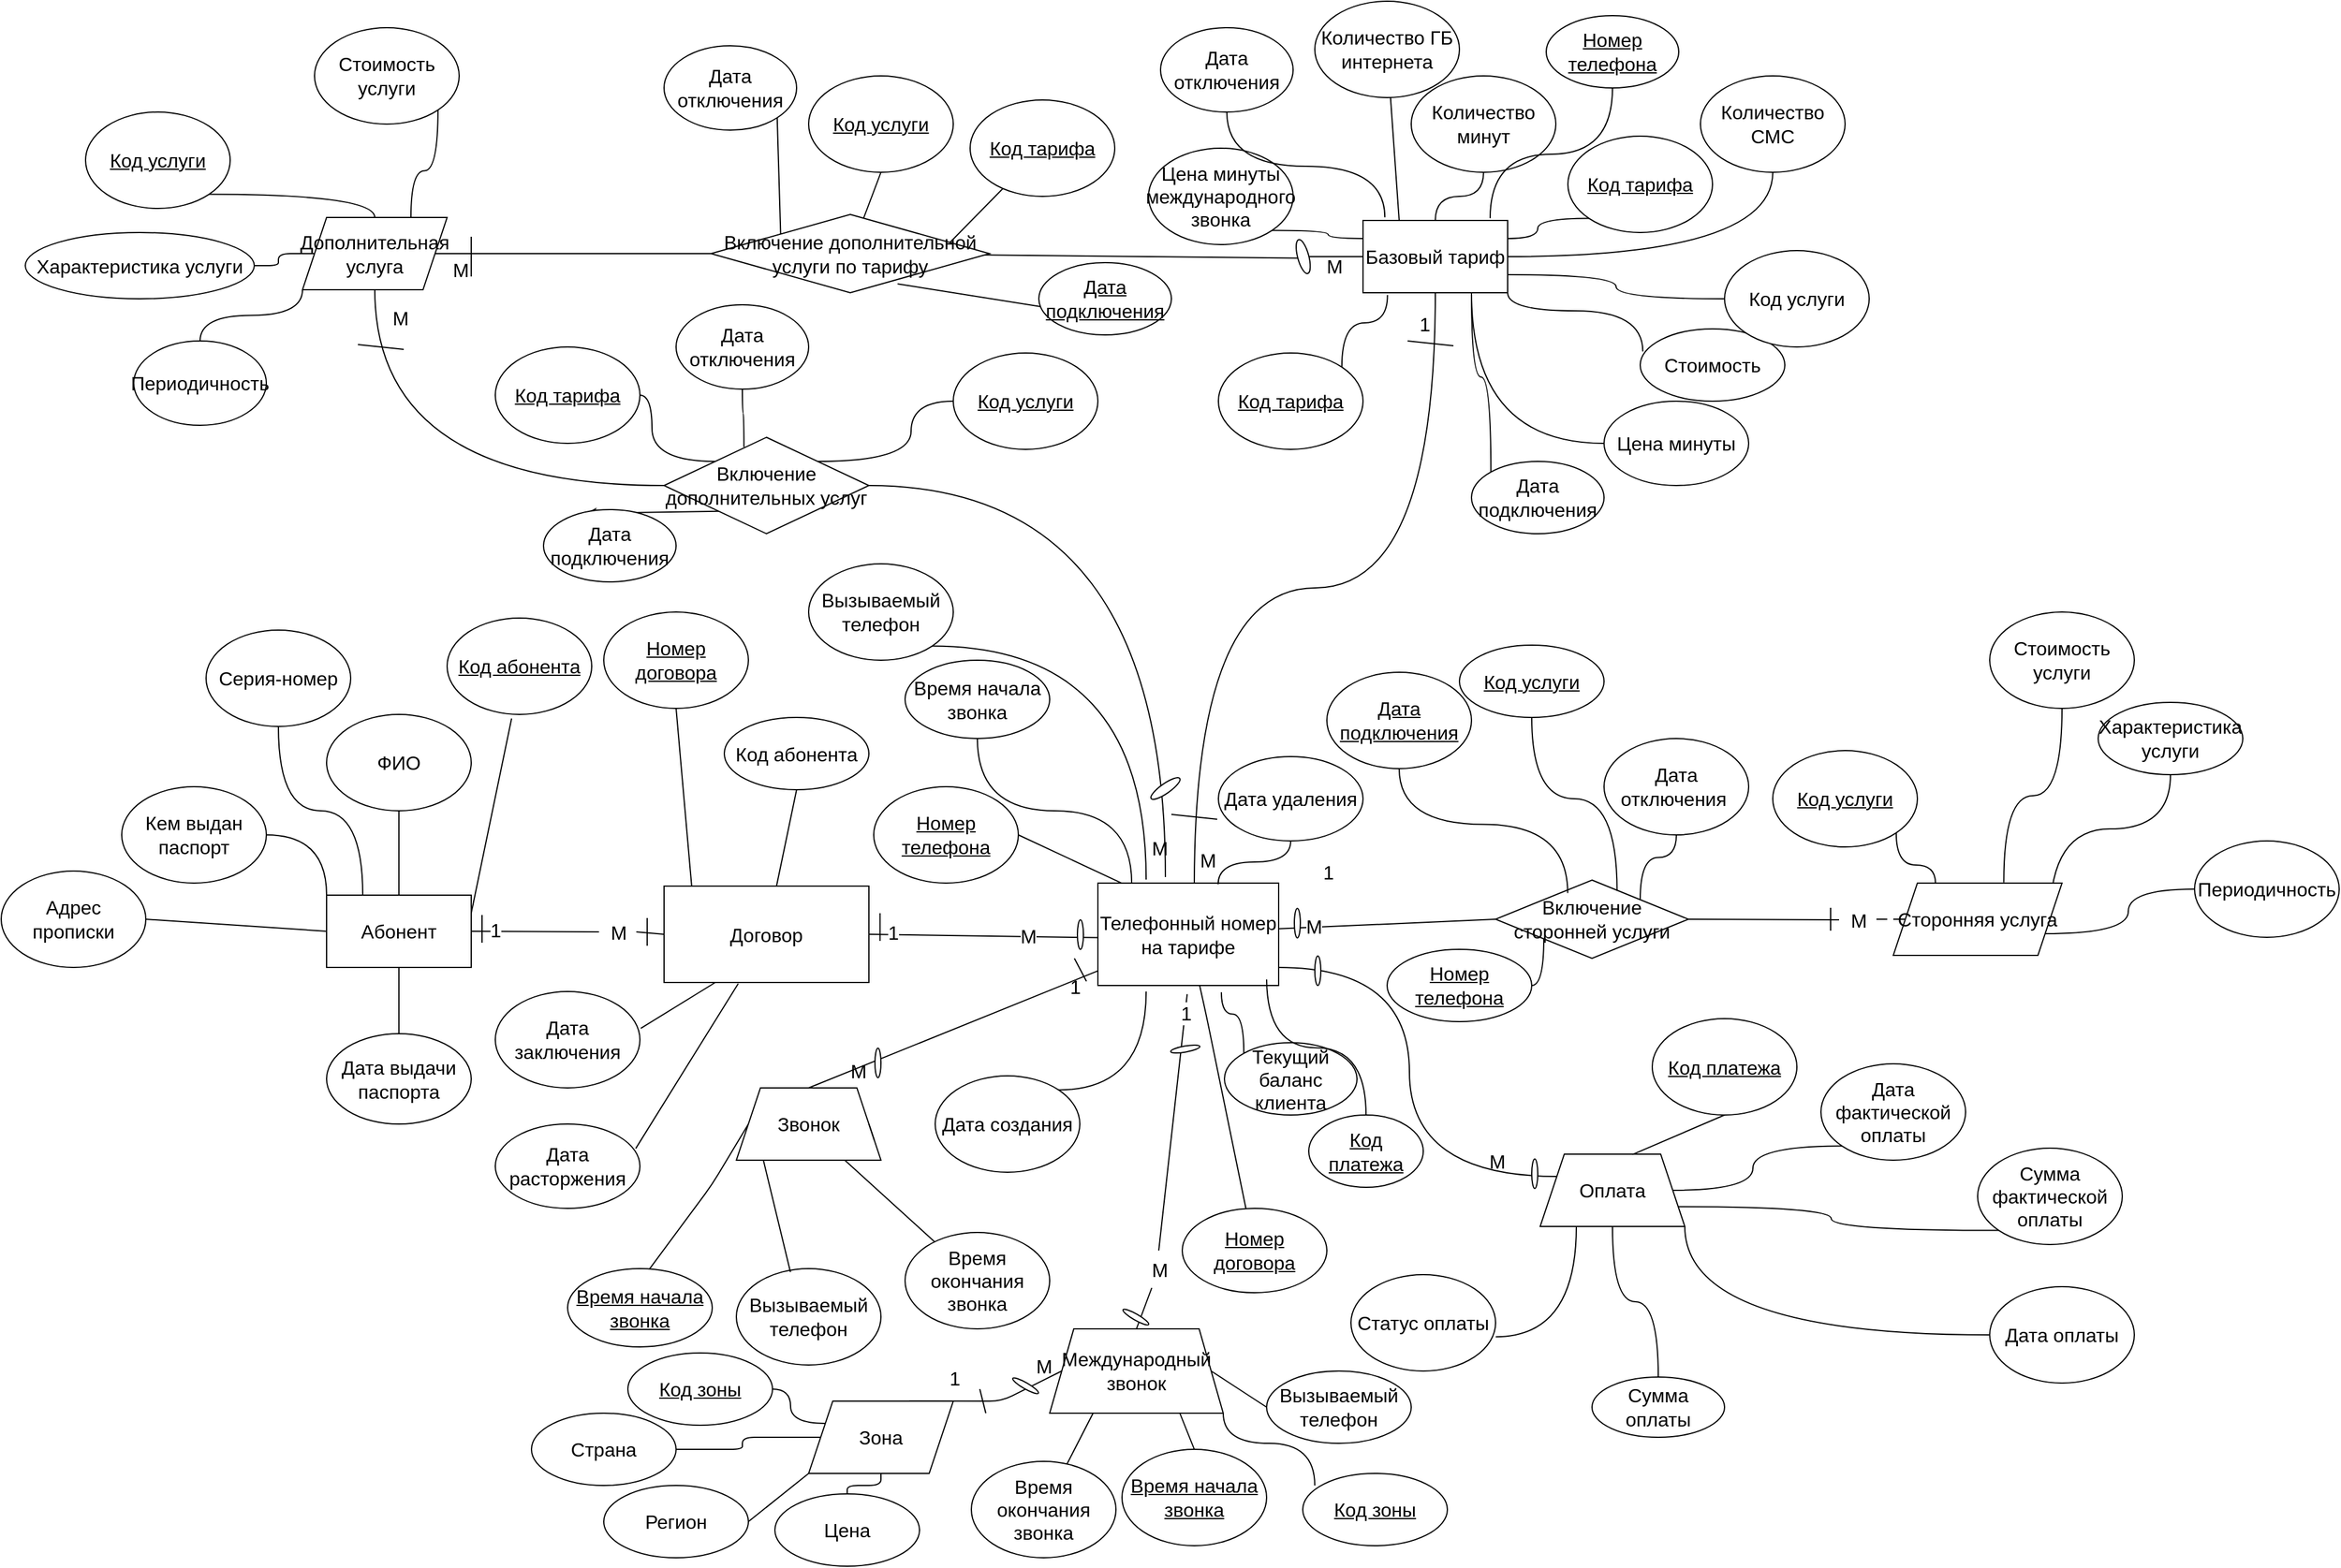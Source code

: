<mxfile>
    <diagram name="Copy of Page-1" id="rscwi6sPdFxPzSiw0510">
        <mxGraphModel dx="2026" dy="1823" grid="0" gridSize="10" guides="1" tooltips="1" connect="1" arrows="0" fold="1" page="1" pageScale="1" pageWidth="827" pageHeight="1169" background="none" math="0" shadow="0">
            <root>
                <mxCell id="spk-aP40gxX5W2_pC3f5-0"/>
                <mxCell id="spk-aP40gxX5W2_pC3f5-1" parent="spk-aP40gxX5W2_pC3f5-0"/>
                <mxCell id="spk-aP40gxX5W2_pC3f5-2" style="edgeStyle=none;html=1;exitX=1;exitY=0.25;exitDx=0;exitDy=0;entryX=0.446;entryY=1.042;entryDx=0;entryDy=0;entryPerimeter=0;endArrow=none;endFill=0;fontSize=16;" parent="spk-aP40gxX5W2_pC3f5-1" source="spk-aP40gxX5W2_pC3f5-4" target="spk-aP40gxX5W2_pC3f5-37" edge="1">
                    <mxGeometry relative="1" as="geometry"/>
                </mxCell>
                <mxCell id="spk-aP40gxX5W2_pC3f5-3" style="edgeStyle=orthogonalEdgeStyle;curved=1;jumpSize=5;html=1;exitX=0.5;exitY=1;exitDx=0;exitDy=0;strokeColor=default;fontSize=16;startArrow=none;startFill=0;endArrow=none;endFill=0;elbow=vertical;" parent="spk-aP40gxX5W2_pC3f5-1" source="spk-aP40gxX5W2_pC3f5-4" target="spk-aP40gxX5W2_pC3f5-29" edge="1">
                    <mxGeometry relative="1" as="geometry"/>
                </mxCell>
                <mxCell id="RBNP_3SlPlIanasBZIwC-2" style="edgeStyle=none;html=1;exitX=0;exitY=0.5;exitDx=0;exitDy=0;entryX=1;entryY=0.5;entryDx=0;entryDy=0;endArrow=none;endFill=0;fontSize=16;" parent="spk-aP40gxX5W2_pC3f5-1" source="spk-aP40gxX5W2_pC3f5-4" target="spk-aP40gxX5W2_pC3f5-110" edge="1">
                    <mxGeometry relative="1" as="geometry"/>
                </mxCell>
                <mxCell id="spk-aP40gxX5W2_pC3f5-4" value="Абонент" style="rectaingle=1;whiteSpace=wrap;html=1;fontSize=16;" parent="spk-aP40gxX5W2_pC3f5-1" vertex="1">
                    <mxGeometry x="-180" y="170" width="120" height="60" as="geometry"/>
                </mxCell>
                <mxCell id="spk-aP40gxX5W2_pC3f5-5" style="edgeStyle=none;html=1;exitX=0;exitY=0.5;exitDx=0;exitDy=0;endArrow=none;endFill=0;entryX=1.002;entryY=0.446;entryDx=0;entryDy=0;entryPerimeter=0;fontSize=16;" parent="spk-aP40gxX5W2_pC3f5-1" source="spk-aP40gxX5W2_pC3f5-8" target="spk-aP40gxX5W2_pC3f5-16" edge="1">
                    <mxGeometry relative="1" as="geometry">
                        <mxPoint x="590" y="200.059" as="targetPoint"/>
                    </mxGeometry>
                </mxCell>
                <mxCell id="spk-aP40gxX5W2_pC3f5-6" value="&lt;font style=&quot;font-size: 16px;&quot;&gt;М&lt;/font&gt;" style="edgeLabel;html=1;align=center;verticalAlign=middle;resizable=0;points=[];fontSize=16;" parent="spk-aP40gxX5W2_pC3f5-5" vertex="1" connectable="0">
                    <mxGeometry x="0.681" y="-1" relative="1" as="geometry">
                        <mxPoint as="offset"/>
                    </mxGeometry>
                </mxCell>
                <mxCell id="_vLeMRRlvaO7ZEfMWceS-26" style="edgeStyle=orthogonalEdgeStyle;curved=1;jumpSize=5;html=1;exitX=0;exitY=1;exitDx=0;exitDy=0;entryX=1;entryY=0.5;entryDx=0;entryDy=0;strokeColor=default;fontSize=16;startArrow=none;startFill=0;endArrow=none;endFill=0;elbow=vertical;" parent="spk-aP40gxX5W2_pC3f5-1" source="spk-aP40gxX5W2_pC3f5-8" target="_vLeMRRlvaO7ZEfMWceS-5" edge="1">
                    <mxGeometry relative="1" as="geometry"/>
                </mxCell>
                <mxCell id="spk-aP40gxX5W2_pC3f5-8" value="&lt;font style=&quot;font-size: 16px;&quot;&gt;Включение сторонней услуги&lt;/font&gt;" style="rhombus;whiteSpace=wrap;html=1;fontSize=16;rhombus;whiteSpace=wrap;html=1;fontSize=12;" parent="spk-aP40gxX5W2_pC3f5-1" vertex="1">
                    <mxGeometry x="790" y="157.5" width="160" height="65" as="geometry"/>
                </mxCell>
                <mxCell id="spk-aP40gxX5W2_pC3f5-9" style="edgeStyle=none;html=1;endArrow=none;endFill=0;fontSize=16;" parent="spk-aP40gxX5W2_pC3f5-1" source="spk-aP40gxX5W2_pC3f5-10" target="spk-aP40gxX5W2_pC3f5-4" edge="1">
                    <mxGeometry relative="1" as="geometry">
                        <mxPoint x="-95" y="50" as="targetPoint"/>
                    </mxGeometry>
                </mxCell>
                <mxCell id="spk-aP40gxX5W2_pC3f5-10" value="ФИО" style="ellipse;whiteSpace=wrap;html=1;fontSize=16;" parent="spk-aP40gxX5W2_pC3f5-1" vertex="1">
                    <mxGeometry x="-180" y="20" width="120" height="80" as="geometry"/>
                </mxCell>
                <mxCell id="spk-aP40gxX5W2_pC3f5-11" style="edgeStyle=none;html=1;exitX=0.25;exitY=1;exitDx=0;exitDy=0;entryX=1.006;entryY=0.382;entryDx=0;entryDy=0;entryPerimeter=0;endArrow=none;endFill=0;fontSize=16;" parent="spk-aP40gxX5W2_pC3f5-1" source="spk-aP40gxX5W2_pC3f5-47" target="spk-aP40gxX5W2_pC3f5-19" edge="1">
                    <mxGeometry relative="1" as="geometry"/>
                </mxCell>
                <mxCell id="spk-aP40gxX5W2_pC3f5-12" style="edgeStyle=none;html=1;entryX=0.971;entryY=0.29;entryDx=0;entryDy=0;endArrow=none;endFill=0;entryPerimeter=0;exitX=0.362;exitY=1.012;exitDx=0;exitDy=0;exitPerimeter=0;fontSize=16;" parent="spk-aP40gxX5W2_pC3f5-1" source="spk-aP40gxX5W2_pC3f5-47" target="spk-aP40gxX5W2_pC3f5-20" edge="1">
                    <mxGeometry relative="1" as="geometry">
                        <mxPoint x="490" y="220" as="sourcePoint"/>
                        <Array as="points"/>
                    </mxGeometry>
                </mxCell>
                <mxCell id="spk-aP40gxX5W2_pC3f5-13" style="edgeStyle=none;html=1;exitX=1;exitY=0.5;exitDx=0;exitDy=0;endArrow=none;endFill=0;fontSize=16;" parent="spk-aP40gxX5W2_pC3f5-1" source="spk-aP40gxX5W2_pC3f5-16" target="spk-aP40gxX5W2_pC3f5-23" edge="1">
                    <mxGeometry relative="1" as="geometry">
                        <mxPoint x="510" y="300" as="targetPoint"/>
                        <Array as="points">
                            <mxPoint x="550" y="270"/>
                        </Array>
                    </mxGeometry>
                </mxCell>
                <mxCell id="spk-aP40gxX5W2_pC3f5-14" style="edgeStyle=none;html=1;exitX=0.146;exitY=0.012;exitDx=0;exitDy=0;entryX=1;entryY=0.5;entryDx=0;entryDy=0;endArrow=none;endFill=0;exitPerimeter=0;fontSize=16;" parent="spk-aP40gxX5W2_pC3f5-1" source="spk-aP40gxX5W2_pC3f5-16" target="spk-aP40gxX5W2_pC3f5-21" edge="1">
                    <mxGeometry relative="1" as="geometry">
                        <Array as="points"/>
                    </mxGeometry>
                </mxCell>
                <mxCell id="spk-aP40gxX5W2_pC3f5-15" style="edgeStyle=none;html=1;exitX=0.25;exitY=1;exitDx=0;exitDy=0;entryX=0.5;entryY=0;entryDx=0;entryDy=0;endArrow=none;endFill=0;fontSize=16;" parent="spk-aP40gxX5W2_pC3f5-1" source="spk-aP40gxX5W2_pC3f5-16" target="spk-aP40gxX5W2_pC3f5-36" edge="1">
                    <mxGeometry relative="1" as="geometry"/>
                </mxCell>
                <mxCell id="spk-aP40gxX5W2_pC3f5-16" value="Телефонный номер на тарифе" style="shape=rounded rectaingle;perimeter=roundedrectainglePerimeter;whiteSpace=wrap;html=1;fixedSize=1;fontSize=16;" parent="spk-aP40gxX5W2_pC3f5-1" vertex="1">
                    <mxGeometry x="460" y="160" width="150" height="85" as="geometry"/>
                </mxCell>
                <mxCell id="_vLeMRRlvaO7ZEfMWceS-16" style="edgeStyle=orthogonalEdgeStyle;curved=1;jumpSize=5;html=1;exitX=0;exitY=0;exitDx=0;exitDy=0;strokeColor=default;fontSize=16;startArrow=none;startFill=0;endArrow=none;endFill=0;elbow=vertical;entryX=0.683;entryY=1.066;entryDx=0;entryDy=0;entryPerimeter=0;" parent="spk-aP40gxX5W2_pC3f5-1" source="spk-aP40gxX5W2_pC3f5-18" target="spk-aP40gxX5W2_pC3f5-16" edge="1">
                    <mxGeometry relative="1" as="geometry">
                        <mxPoint x="580" y="250" as="targetPoint"/>
                    </mxGeometry>
                </mxCell>
                <mxCell id="spk-aP40gxX5W2_pC3f5-18" value="Текущий баланс клиента" style="ellipse;whiteSpace=wrap;html=1;fontSize=16;" parent="spk-aP40gxX5W2_pC3f5-1" vertex="1">
                    <mxGeometry x="565" y="292.5" width="110" height="60" as="geometry"/>
                </mxCell>
                <mxCell id="spk-aP40gxX5W2_pC3f5-19" value="Дата заключения" style="ellipse;whiteSpace=wrap;html=1;fontSize=16;" parent="spk-aP40gxX5W2_pC3f5-1" vertex="1">
                    <mxGeometry x="-40" y="250" width="120" height="80" as="geometry"/>
                </mxCell>
                <mxCell id="spk-aP40gxX5W2_pC3f5-20" value="Дата расторжения" style="ellipse;whiteSpace=wrap;html=1;fontSize=16;" parent="spk-aP40gxX5W2_pC3f5-1" vertex="1">
                    <mxGeometry x="-40" y="360" width="120" height="70" as="geometry"/>
                </mxCell>
                <mxCell id="spk-aP40gxX5W2_pC3f5-21" value="&lt;u style=&quot;font-size: 16px;&quot;&gt;Номер телефона&lt;/u&gt;" style="ellipse;whiteSpace=wrap;html=1;fontSize=16;" parent="spk-aP40gxX5W2_pC3f5-1" vertex="1">
                    <mxGeometry x="274" y="80" width="120" height="80" as="geometry"/>
                </mxCell>
                <mxCell id="spk-aP40gxX5W2_pC3f5-22" value="Страна" style="ellipse;whiteSpace=wrap;html=1;fontSize=16;" parent="spk-aP40gxX5W2_pC3f5-1" vertex="1">
                    <mxGeometry x="-10" y="600" width="120" height="60" as="geometry"/>
                </mxCell>
                <mxCell id="spk-aP40gxX5W2_pC3f5-23" value="&lt;u style=&quot;font-size: 16px;&quot;&gt;Номер договора&lt;/u&gt;" style="ellipse;whiteSpace=wrap;html=1;fontSize=16;" parent="spk-aP40gxX5W2_pC3f5-1" vertex="1">
                    <mxGeometry x="530" y="430" width="120" height="70" as="geometry"/>
                </mxCell>
                <mxCell id="spk-aP40gxX5W2_pC3f5-27" style="edgeStyle=orthogonalEdgeStyle;curved=1;jumpSize=5;html=1;entryX=0.25;entryY=0;entryDx=0;entryDy=0;strokeColor=default;fontSize=16;startArrow=none;startFill=0;endArrow=none;endFill=0;elbow=vertical;" parent="spk-aP40gxX5W2_pC3f5-1" source="spk-aP40gxX5W2_pC3f5-28" target="spk-aP40gxX5W2_pC3f5-4" edge="1">
                    <mxGeometry relative="1" as="geometry"/>
                </mxCell>
                <mxCell id="spk-aP40gxX5W2_pC3f5-28" value="Серия-номер" style="ellipse;whiteSpace=wrap;html=1;fontSize=16;" parent="spk-aP40gxX5W2_pC3f5-1" vertex="1">
                    <mxGeometry x="-280" y="-50" width="120" height="80" as="geometry"/>
                </mxCell>
                <mxCell id="spk-aP40gxX5W2_pC3f5-29" value="Дата выдачи паспорта" style="ellipse;whiteSpace=wrap;html=1;fontSize=16;" parent="spk-aP40gxX5W2_pC3f5-1" vertex="1">
                    <mxGeometry x="-180" y="285" width="120" height="75" as="geometry"/>
                </mxCell>
                <mxCell id="spk-aP40gxX5W2_pC3f5-30" style="edgeStyle=orthogonalEdgeStyle;curved=1;jumpSize=5;html=1;exitX=1;exitY=0.5;exitDx=0;exitDy=0;entryX=0;entryY=0;entryDx=0;entryDy=0;strokeColor=default;fontSize=16;startArrow=none;startFill=0;endArrow=none;endFill=0;elbow=vertical;" parent="spk-aP40gxX5W2_pC3f5-1" source="spk-aP40gxX5W2_pC3f5-31" target="spk-aP40gxX5W2_pC3f5-4" edge="1">
                    <mxGeometry relative="1" as="geometry"/>
                </mxCell>
                <mxCell id="spk-aP40gxX5W2_pC3f5-31" value="Кем выдан паспорт" style="ellipse;whiteSpace=wrap;html=1;fontSize=16;" parent="spk-aP40gxX5W2_pC3f5-1" vertex="1">
                    <mxGeometry x="-350" y="80" width="120" height="80" as="geometry"/>
                </mxCell>
                <mxCell id="spk-aP40gxX5W2_pC3f5-32" value="Вызываемый телефон" style="ellipse;whiteSpace=wrap;html=1;fontSize=16;" parent="spk-aP40gxX5W2_pC3f5-1" vertex="1">
                    <mxGeometry x="160" y="480" width="120" height="80" as="geometry"/>
                </mxCell>
                <mxCell id="spk-aP40gxX5W2_pC3f5-33" style="edgeStyle=none;html=1;exitX=0.186;exitY=0.992;exitDx=0;exitDy=0;entryX=0.374;entryY=0.036;entryDx=0;entryDy=0;entryPerimeter=0;endArrow=none;endFill=0;exitPerimeter=0;fontSize=16;" parent="spk-aP40gxX5W2_pC3f5-1" source="spk-aP40gxX5W2_pC3f5-36" target="spk-aP40gxX5W2_pC3f5-32" edge="1">
                    <mxGeometry relative="1" as="geometry"/>
                </mxCell>
                <mxCell id="spk-aP40gxX5W2_pC3f5-34" style="edgeStyle=none;html=1;exitX=0;exitY=0.5;exitDx=0;exitDy=0;entryX=0.564;entryY=0.01;entryDx=0;entryDy=0;entryPerimeter=0;endArrow=none;endFill=0;fontSize=16;" parent="spk-aP40gxX5W2_pC3f5-1" source="spk-aP40gxX5W2_pC3f5-36" target="spk-aP40gxX5W2_pC3f5-94" edge="1">
                    <mxGeometry relative="1" as="geometry">
                        <Array as="points">
                            <mxPoint x="140" y="410"/>
                        </Array>
                    </mxGeometry>
                </mxCell>
                <mxCell id="spk-aP40gxX5W2_pC3f5-35" style="edgeStyle=none;html=1;exitX=0.75;exitY=1;exitDx=0;exitDy=0;fontSize=16;endArrow=none;endFill=0;" parent="spk-aP40gxX5W2_pC3f5-1" source="spk-aP40gxX5W2_pC3f5-36" target="spk-aP40gxX5W2_pC3f5-99" edge="1">
                    <mxGeometry relative="1" as="geometry"/>
                </mxCell>
                <mxCell id="spk-aP40gxX5W2_pC3f5-36" value="Звонок" style="shape=trapezoid;perimeter=trapezoidPerimeter;whiteSpace=wrap;html=1;fixedSize=1;fontSize=16;" parent="spk-aP40gxX5W2_pC3f5-1" vertex="1">
                    <mxGeometry x="160" y="330" width="120" height="60" as="geometry"/>
                </mxCell>
                <mxCell id="spk-aP40gxX5W2_pC3f5-37" value="&lt;u style=&quot;font-size: 16px;&quot;&gt;Код абонента&lt;/u&gt;" style="ellipse;whiteSpace=wrap;html=1;fontSize=16;" parent="spk-aP40gxX5W2_pC3f5-1" vertex="1">
                    <mxGeometry x="-80" y="-60" width="120" height="80" as="geometry"/>
                </mxCell>
                <mxCell id="spk-aP40gxX5W2_pC3f5-38" style="edgeStyle=orthogonalEdgeStyle;curved=1;jumpSize=5;html=1;exitX=0.5;exitY=1;exitDx=0;exitDy=0;strokeColor=default;fontSize=16;startArrow=none;startFill=0;endArrow=none;endFill=0;elbow=vertical;entryX=0.374;entryY=0.165;entryDx=0;entryDy=0;entryPerimeter=0;" parent="spk-aP40gxX5W2_pC3f5-1" source="spk-aP40gxX5W2_pC3f5-39" target="spk-aP40gxX5W2_pC3f5-8" edge="1">
                    <mxGeometry relative="1" as="geometry">
                        <mxPoint x="810" y="170" as="targetPoint"/>
                    </mxGeometry>
                </mxCell>
                <mxCell id="spk-aP40gxX5W2_pC3f5-39" value="&lt;u style=&quot;font-size: 16px;&quot;&gt;Дата подключения&lt;/u&gt;" style="ellipse;whiteSpace=wrap;html=1;fontSize=16;" parent="spk-aP40gxX5W2_pC3f5-1" vertex="1">
                    <mxGeometry x="650" y="-15" width="120" height="80" as="geometry"/>
                </mxCell>
                <mxCell id="_vLeMRRlvaO7ZEfMWceS-18" style="edgeStyle=orthogonalEdgeStyle;curved=1;jumpSize=5;html=1;exitX=1;exitY=0.5;exitDx=0;exitDy=0;entryX=1;entryY=0;entryDx=0;entryDy=0;strokeColor=default;fontSize=16;startArrow=none;startFill=0;endArrow=none;endFill=0;elbow=vertical;" parent="spk-aP40gxX5W2_pC3f5-1" source="spk-aP40gxX5W2_pC3f5-41" target="spk-aP40gxX5W2_pC3f5-8" edge="1">
                    <mxGeometry relative="1" as="geometry"/>
                </mxCell>
                <mxCell id="spk-aP40gxX5W2_pC3f5-41" value="Дата отключения&amp;nbsp;" style="ellipse;whiteSpace=wrap;html=1;direction=south;fontSize=16;" parent="spk-aP40gxX5W2_pC3f5-1" vertex="1">
                    <mxGeometry x="880" y="40" width="120" height="80" as="geometry"/>
                </mxCell>
                <mxCell id="spk-aP40gxX5W2_pC3f5-42" style="edgeStyle=none;html=1;exitX=0;exitY=0.5;exitDx=0;exitDy=0;endArrow=none;endFill=0;entryX=1;entryY=0.5;entryDx=0;entryDy=0;startArrow=none;fontSize=16;" parent="spk-aP40gxX5W2_pC3f5-1" source="spk-aP40gxX5W2_pC3f5-131" target="spk-aP40gxX5W2_pC3f5-4" edge="1">
                    <mxGeometry relative="1" as="geometry">
                        <mxPoint x="150" y="200" as="targetPoint"/>
                    </mxGeometry>
                </mxCell>
                <mxCell id="spk-aP40gxX5W2_pC3f5-43" value="1" style="edgeLabel;html=1;align=center;verticalAlign=middle;resizable=0;points=[];fontSize=16;" parent="spk-aP40gxX5W2_pC3f5-42" vertex="1" connectable="0">
                    <mxGeometry x="0.619" y="-1" relative="1" as="geometry">
                        <mxPoint as="offset"/>
                    </mxGeometry>
                </mxCell>
                <mxCell id="spk-aP40gxX5W2_pC3f5-44" style="edgeStyle=none;html=1;exitX=1;exitY=0.5;exitDx=0;exitDy=0;entryX=0.002;entryY=0.533;entryDx=0;entryDy=0;entryPerimeter=0;endArrow=none;endFill=0;fontSize=16;" parent="spk-aP40gxX5W2_pC3f5-1" source="spk-aP40gxX5W2_pC3f5-47" target="spk-aP40gxX5W2_pC3f5-16" edge="1">
                    <mxGeometry relative="1" as="geometry"/>
                </mxCell>
                <mxCell id="spk-aP40gxX5W2_pC3f5-45" value="М" style="edgeLabel;html=1;align=center;verticalAlign=middle;resizable=0;points=[];fontSize=16;" parent="spk-aP40gxX5W2_pC3f5-44" vertex="1" connectable="0">
                    <mxGeometry x="0.383" y="1" relative="1" as="geometry">
                        <mxPoint as="offset"/>
                    </mxGeometry>
                </mxCell>
                <mxCell id="spk-aP40gxX5W2_pC3f5-46" value="1" style="edgeLabel;html=1;align=center;verticalAlign=middle;resizable=0;points=[];fontSize=16;" parent="spk-aP40gxX5W2_pC3f5-44" vertex="1" connectable="0">
                    <mxGeometry x="-0.791" y="2" relative="1" as="geometry">
                        <mxPoint as="offset"/>
                    </mxGeometry>
                </mxCell>
                <mxCell id="spk-aP40gxX5W2_pC3f5-47" value="Договор" style="roundedRectaingle;whiteSpace=wrap;html=1;fontSize=16;" parent="spk-aP40gxX5W2_pC3f5-1" vertex="1">
                    <mxGeometry x="100" y="162.5" width="170" height="80" as="geometry"/>
                </mxCell>
                <mxCell id="4tjHzRd4qXZJpcLwQcvW-41" style="edgeStyle=orthogonalEdgeStyle;curved=1;html=1;exitX=0.5;exitY=1;exitDx=0;exitDy=0;fontSize=16;endArrow=none;endFill=0;" parent="spk-aP40gxX5W2_pC3f5-1" source="spk-aP40gxX5W2_pC3f5-56" edge="1">
                    <mxGeometry relative="1" as="geometry">
                        <mxPoint x="540" y="160" as="targetPoint"/>
                    </mxGeometry>
                </mxCell>
                <mxCell id="4tjHzRd4qXZJpcLwQcvW-44" style="edgeStyle=orthogonalEdgeStyle;curved=1;html=1;exitX=1;exitY=0.75;exitDx=0;exitDy=0;entryX=0;entryY=0.5;entryDx=0;entryDy=0;fontSize=16;endArrow=none;endFill=0;" parent="spk-aP40gxX5W2_pC3f5-1" source="spk-aP40gxX5W2_pC3f5-56" target="_vLeMRRlvaO7ZEfMWceS-60" edge="1">
                    <mxGeometry relative="1" as="geometry"/>
                </mxCell>
                <mxCell id="4tjHzRd4qXZJpcLwQcvW-49" style="edgeStyle=orthogonalEdgeStyle;curved=1;html=1;exitX=0.75;exitY=1;exitDx=0;exitDy=0;entryX=0;entryY=0.5;entryDx=0;entryDy=0;fontSize=16;endArrow=none;endFill=0;" parent="spk-aP40gxX5W2_pC3f5-1" source="spk-aP40gxX5W2_pC3f5-56" target="spk-aP40gxX5W2_pC3f5-67" edge="1">
                    <mxGeometry relative="1" as="geometry"/>
                </mxCell>
                <mxCell id="4tjHzRd4qXZJpcLwQcvW-50" style="edgeStyle=orthogonalEdgeStyle;curved=1;html=1;exitX=1;exitY=1;exitDx=0;exitDy=0;entryX=0.018;entryY=0.312;entryDx=0;entryDy=0;entryPerimeter=0;fontSize=16;endArrow=none;endFill=0;" parent="spk-aP40gxX5W2_pC3f5-1" source="spk-aP40gxX5W2_pC3f5-56" target="spk-aP40gxX5W2_pC3f5-65" edge="1">
                    <mxGeometry relative="1" as="geometry"/>
                </mxCell>
                <mxCell id="4tjHzRd4qXZJpcLwQcvW-57" style="edgeStyle=orthogonalEdgeStyle;curved=1;html=1;exitX=0.75;exitY=1;exitDx=0;exitDy=0;entryX=0;entryY=0;entryDx=0;entryDy=0;fontSize=16;endArrow=none;endFill=0;" parent="spk-aP40gxX5W2_pC3f5-1" source="spk-aP40gxX5W2_pC3f5-56" target="4tjHzRd4qXZJpcLwQcvW-52" edge="1">
                    <mxGeometry relative="1" as="geometry"/>
                </mxCell>
                <mxCell id="spk-aP40gxX5W2_pC3f5-56" value="Базовый тариф" style="rectangle=1;whiteSpace=wrap;html=1;fontSize=16;" parent="spk-aP40gxX5W2_pC3f5-1" vertex="1">
                    <mxGeometry x="680" y="-390" width="120" height="60" as="geometry"/>
                </mxCell>
                <mxCell id="spk-aP40gxX5W2_pC3f5-57" style="edgeStyle=none;html=1;exitX=1;exitY=0.5;exitDx=0;exitDy=0;entryX=0;entryY=0.5;entryDx=0;entryDy=0;endArrow=none;endFill=0;fontSize=16;" parent="spk-aP40gxX5W2_pC3f5-1" source="spk-aP40gxX5W2_pC3f5-64" target="spk-aP40gxX5W2_pC3f5-95" edge="1">
                    <mxGeometry relative="1" as="geometry"/>
                </mxCell>
                <mxCell id="spk-aP40gxX5W2_pC3f5-58" style="edgeStyle=none;html=1;exitX=0;exitY=0.5;exitDx=0;exitDy=0;entryX=0.696;entryY=-0.003;entryDx=0;entryDy=0;endArrow=none;endFill=0;entryPerimeter=0;fontSize=16;" parent="spk-aP40gxX5W2_pC3f5-1" source="spk-aP40gxX5W2_pC3f5-64" target="spk-aP40gxX5W2_pC3f5-119" edge="1">
                    <mxGeometry relative="1" as="geometry">
                        <Array as="points">
                            <mxPoint x="380" y="590"/>
                        </Array>
                        <mxPoint x="370" y="640" as="targetPoint"/>
                    </mxGeometry>
                </mxCell>
                <mxCell id="spk-aP40gxX5W2_pC3f5-59" style="edgeStyle=none;html=1;exitX=0.75;exitY=1;exitDx=0;exitDy=0;entryX=0.5;entryY=0;entryDx=0;entryDy=0;fontSize=16;endArrow=none;endFill=0;" parent="spk-aP40gxX5W2_pC3f5-1" source="spk-aP40gxX5W2_pC3f5-64" target="spk-aP40gxX5W2_pC3f5-96" edge="1">
                    <mxGeometry relative="1" as="geometry"/>
                </mxCell>
                <mxCell id="spk-aP40gxX5W2_pC3f5-60" style="edgeStyle=none;html=1;exitX=0.25;exitY=1;exitDx=0;exitDy=0;fontSize=16;endArrow=none;endFill=0;" parent="spk-aP40gxX5W2_pC3f5-1" source="spk-aP40gxX5W2_pC3f5-64" target="spk-aP40gxX5W2_pC3f5-100" edge="1">
                    <mxGeometry relative="1" as="geometry"/>
                </mxCell>
                <mxCell id="spk-aP40gxX5W2_pC3f5-61" style="edgeStyle=none;html=1;exitX=0.5;exitY=0;exitDx=0;exitDy=0;entryX=0.494;entryY=1.085;entryDx=0;entryDy=0;entryPerimeter=0;fontSize=16;endArrow=none;endFill=0;startArrow=none;" parent="spk-aP40gxX5W2_pC3f5-1" source="spk-aP40gxX5W2_pC3f5-148" target="spk-aP40gxX5W2_pC3f5-16" edge="1">
                    <mxGeometry relative="1" as="geometry"/>
                </mxCell>
                <mxCell id="spk-aP40gxX5W2_pC3f5-62" value="1" style="edgeLabel;html=1;align=center;verticalAlign=middle;resizable=0;points=[];fontSize=16;" parent="spk-aP40gxX5W2_pC3f5-61" vertex="1" connectable="0">
                    <mxGeometry x="0.849" relative="1" as="geometry">
                        <mxPoint as="offset"/>
                    </mxGeometry>
                </mxCell>
                <mxCell id="spk-aP40gxX5W2_pC3f5-63" style="edgeStyle=orthogonalEdgeStyle;curved=1;jumpSize=5;html=1;exitX=1;exitY=1;exitDx=0;exitDy=0;entryX=0.083;entryY=0.167;entryDx=0;entryDy=0;entryPerimeter=0;strokeColor=default;fontSize=16;startArrow=none;startFill=0;endArrow=none;endFill=0;elbow=vertical;" parent="spk-aP40gxX5W2_pC3f5-1" source="spk-aP40gxX5W2_pC3f5-64" target="spk-aP40gxX5W2_pC3f5-133" edge="1">
                    <mxGeometry relative="1" as="geometry"/>
                </mxCell>
                <mxCell id="spk-aP40gxX5W2_pC3f5-64" value="Международный звонок" style="shape=trapezoid;perimeter=trapezoidPerimeter;whiteSpace=wrap;html=1;fixedSize=1;fontSize=16;" parent="spk-aP40gxX5W2_pC3f5-1" vertex="1">
                    <mxGeometry x="420" y="530" width="144" height="70" as="geometry"/>
                </mxCell>
                <mxCell id="spk-aP40gxX5W2_pC3f5-65" value="Стоимость" style="ellipse;whiteSpace=wrap;html=1;fontSize=16;" parent="spk-aP40gxX5W2_pC3f5-1" vertex="1">
                    <mxGeometry x="910" y="-300" width="120" height="60" as="geometry"/>
                </mxCell>
                <mxCell id="spk-aP40gxX5W2_pC3f5-67" value="Цена минуты" style="ellipse;whiteSpace=wrap;html=1;fontSize=16;" parent="spk-aP40gxX5W2_pC3f5-1" vertex="1">
                    <mxGeometry x="880" y="-240" width="120" height="70" as="geometry"/>
                </mxCell>
                <mxCell id="4tjHzRd4qXZJpcLwQcvW-46" style="edgeStyle=orthogonalEdgeStyle;curved=1;html=1;exitX=0.5;exitY=1;exitDx=0;exitDy=0;entryX=1;entryY=0.5;entryDx=0;entryDy=0;fontSize=16;endArrow=none;endFill=0;" parent="spk-aP40gxX5W2_pC3f5-1" source="spk-aP40gxX5W2_pC3f5-68" target="spk-aP40gxX5W2_pC3f5-56" edge="1">
                    <mxGeometry relative="1" as="geometry"/>
                </mxCell>
                <mxCell id="spk-aP40gxX5W2_pC3f5-68" value="Количество СМС" style="ellipse;whiteSpace=wrap;html=1;fontSize=16;" parent="spk-aP40gxX5W2_pC3f5-1" vertex="1">
                    <mxGeometry x="960" y="-510" width="120" height="80" as="geometry"/>
                </mxCell>
                <mxCell id="4tjHzRd4qXZJpcLwQcvW-47" style="edgeStyle=orthogonalEdgeStyle;curved=1;html=1;exitX=0.5;exitY=1;exitDx=0;exitDy=0;fontSize=16;endArrow=none;endFill=0;" parent="spk-aP40gxX5W2_pC3f5-1" source="spk-aP40gxX5W2_pC3f5-69" target="spk-aP40gxX5W2_pC3f5-56" edge="1">
                    <mxGeometry relative="1" as="geometry"/>
                </mxCell>
                <mxCell id="spk-aP40gxX5W2_pC3f5-69" value="Количество минут" style="ellipse;whiteSpace=wrap;html=1;fontSize=16;" parent="spk-aP40gxX5W2_pC3f5-1" vertex="1">
                    <mxGeometry x="720" y="-510" width="120" height="80" as="geometry"/>
                </mxCell>
                <mxCell id="4tjHzRd4qXZJpcLwQcvW-45" style="edgeStyle=orthogonalEdgeStyle;curved=1;html=1;exitX=0;exitY=1;exitDx=0;exitDy=0;entryX=1;entryY=0.25;entryDx=0;entryDy=0;fontSize=16;endArrow=none;endFill=0;" parent="spk-aP40gxX5W2_pC3f5-1" source="spk-aP40gxX5W2_pC3f5-71" target="spk-aP40gxX5W2_pC3f5-56" edge="1">
                    <mxGeometry relative="1" as="geometry"/>
                </mxCell>
                <mxCell id="spk-aP40gxX5W2_pC3f5-71" value="&lt;u style=&quot;font-size: 16px;&quot;&gt;Код тарифа&lt;/u&gt;" style="ellipse;whiteSpace=wrap;html=1;fontSize=16;" parent="spk-aP40gxX5W2_pC3f5-1" vertex="1">
                    <mxGeometry x="850" y="-460" width="120" height="80" as="geometry"/>
                </mxCell>
                <mxCell id="spk-aP40gxX5W2_pC3f5-72" style="edgeStyle=none;html=1;fontSize=16;endArrow=none;endFill=0;entryX=0.25;entryY=0;entryDx=0;entryDy=0;" parent="spk-aP40gxX5W2_pC3f5-1" source="spk-aP40gxX5W2_pC3f5-73" target="spk-aP40gxX5W2_pC3f5-56" edge="1">
                    <mxGeometry relative="1" as="geometry">
                        <mxPoint x="290" y="-242.5" as="targetPoint"/>
                    </mxGeometry>
                </mxCell>
                <mxCell id="spk-aP40gxX5W2_pC3f5-73" value="Количество ГБ интернета" style="ellipse;whiteSpace=wrap;html=1;fontSize=16;" parent="spk-aP40gxX5W2_pC3f5-1" vertex="1">
                    <mxGeometry x="640" y="-572" width="120" height="80" as="geometry"/>
                </mxCell>
                <mxCell id="spk-aP40gxX5W2_pC3f5-74" style="edgeStyle=orthogonalEdgeStyle;curved=1;jumpSize=5;html=1;exitX=1;exitY=1;exitDx=0;exitDy=0;entryX=0;entryY=0.25;entryDx=0;entryDy=0;strokeColor=default;fontSize=16;startArrow=none;startFill=0;endArrow=none;endFill=0;elbow=vertical;" parent="spk-aP40gxX5W2_pC3f5-1" source="spk-aP40gxX5W2_pC3f5-75" target="spk-aP40gxX5W2_pC3f5-56" edge="1">
                    <mxGeometry relative="1" as="geometry"/>
                </mxCell>
                <mxCell id="spk-aP40gxX5W2_pC3f5-75" value="Цена минуты международного звонка" style="ellipse;whiteSpace=wrap;html=1;fontSize=16;" parent="spk-aP40gxX5W2_pC3f5-1" vertex="1">
                    <mxGeometry x="502" y="-450" width="120" height="80" as="geometry"/>
                </mxCell>
                <mxCell id="spk-aP40gxX5W2_pC3f5-76" style="edgeStyle=orthogonalEdgeStyle;curved=1;jumpSize=5;html=1;exitX=0.5;exitY=1;exitDx=0;exitDy=0;entryX=1;entryY=0.5;entryDx=0;entryDy=0;strokeColor=default;fontSize=16;startArrow=none;startFill=0;endArrow=none;endFill=0;elbow=vertical;" parent="spk-aP40gxX5W2_pC3f5-1" source="spk-aP40gxX5W2_pC3f5-77" target="spk-aP40gxX5W2_pC3f5-143" edge="1">
                    <mxGeometry relative="1" as="geometry"/>
                </mxCell>
                <mxCell id="spk-aP40gxX5W2_pC3f5-77" value="Характеристика услуги" style="ellipse;whiteSpace=wrap;html=1;fontSize=16;" parent="spk-aP40gxX5W2_pC3f5-1" vertex="1">
                    <mxGeometry x="1290" y="10" width="120" height="60" as="geometry"/>
                </mxCell>
                <mxCell id="_vLeMRRlvaO7ZEfMWceS-36" style="edgeStyle=orthogonalEdgeStyle;curved=1;jumpSize=5;html=1;exitX=1;exitY=1;exitDx=0;exitDy=0;entryX=0.25;entryY=0;entryDx=0;entryDy=0;strokeColor=default;fontSize=16;startArrow=none;startFill=0;endArrow=none;endFill=0;elbow=vertical;" parent="spk-aP40gxX5W2_pC3f5-1" source="spk-aP40gxX5W2_pC3f5-78" target="spk-aP40gxX5W2_pC3f5-143" edge="1">
                    <mxGeometry relative="1" as="geometry"/>
                </mxCell>
                <mxCell id="spk-aP40gxX5W2_pC3f5-78" value="&lt;u style=&quot;font-size: 16px;&quot;&gt;Код услуги&lt;/u&gt;" style="ellipse;whiteSpace=wrap;html=1;fontSize=16;" parent="spk-aP40gxX5W2_pC3f5-1" vertex="1">
                    <mxGeometry x="1020" y="50" width="120" height="80" as="geometry"/>
                </mxCell>
                <mxCell id="_vLeMRRlvaO7ZEfMWceS-28" style="edgeStyle=orthogonalEdgeStyle;curved=1;jumpSize=5;html=1;exitX=0.5;exitY=1;exitDx=0;exitDy=0;entryX=0.655;entryY=-0.011;entryDx=0;entryDy=0;entryPerimeter=0;strokeColor=default;fontSize=16;startArrow=none;startFill=0;endArrow=none;endFill=0;elbow=vertical;" parent="spk-aP40gxX5W2_pC3f5-1" source="spk-aP40gxX5W2_pC3f5-79" target="spk-aP40gxX5W2_pC3f5-143" edge="1">
                    <mxGeometry relative="1" as="geometry"/>
                </mxCell>
                <mxCell id="spk-aP40gxX5W2_pC3f5-79" value="Стоимость услуги" style="ellipse;whiteSpace=wrap;html=1;fontSize=16;" parent="spk-aP40gxX5W2_pC3f5-1" vertex="1">
                    <mxGeometry x="1200" y="-65" width="120" height="80" as="geometry"/>
                </mxCell>
                <mxCell id="spk-aP40gxX5W2_pC3f5-81" style="edgeStyle=orthogonalEdgeStyle;curved=1;jumpSize=5;html=1;exitX=0.25;exitY=1;exitDx=0;exitDy=0;entryX=1.001;entryY=0.645;entryDx=0;entryDy=0;entryPerimeter=0;strokeColor=default;fontSize=16;startArrow=none;startFill=0;endArrow=none;endFill=0;elbow=vertical;" parent="spk-aP40gxX5W2_pC3f5-1" source="spk-aP40gxX5W2_pC3f5-83" target="spk-aP40gxX5W2_pC3f5-86" edge="1">
                    <mxGeometry relative="1" as="geometry"/>
                </mxCell>
                <mxCell id="_vLeMRRlvaO7ZEfMWceS-14" style="edgeStyle=orthogonalEdgeStyle;curved=1;jumpSize=5;html=1;exitX=1;exitY=1;exitDx=0;exitDy=0;entryX=0;entryY=0.5;entryDx=0;entryDy=0;strokeColor=default;fontSize=16;startArrow=none;startFill=0;endArrow=none;endFill=0;elbow=vertical;" parent="spk-aP40gxX5W2_pC3f5-1" source="spk-aP40gxX5W2_pC3f5-83" target="spk-aP40gxX5W2_pC3f5-88" edge="1">
                    <mxGeometry relative="1" as="geometry"/>
                </mxCell>
                <mxCell id="_vLeMRRlvaO7ZEfMWceS-15" style="edgeStyle=orthogonalEdgeStyle;curved=1;jumpSize=5;html=1;exitX=1;exitY=0.75;exitDx=0;exitDy=0;entryX=0;entryY=1;entryDx=0;entryDy=0;strokeColor=default;fontSize=16;startArrow=none;startFill=0;endArrow=none;endFill=0;elbow=vertical;" parent="spk-aP40gxX5W2_pC3f5-1" source="spk-aP40gxX5W2_pC3f5-83" target="spk-aP40gxX5W2_pC3f5-102" edge="1">
                    <mxGeometry relative="1" as="geometry"/>
                </mxCell>
                <mxCell id="_vLeMRRlvaO7ZEfMWceS-17" style="edgeStyle=orthogonalEdgeStyle;curved=1;jumpSize=5;html=1;exitX=0;exitY=0.25;exitDx=0;exitDy=0;entryX=1;entryY=0.824;entryDx=0;entryDy=0;entryPerimeter=0;strokeColor=default;fontSize=16;startArrow=none;startFill=0;endArrow=none;endFill=0;elbow=vertical;" parent="spk-aP40gxX5W2_pC3f5-1" source="spk-aP40gxX5W2_pC3f5-83" target="spk-aP40gxX5W2_pC3f5-16" edge="1">
                    <mxGeometry relative="1" as="geometry"/>
                </mxCell>
                <mxCell id="4tjHzRd4qXZJpcLwQcvW-59" style="edgeStyle=orthogonalEdgeStyle;curved=1;html=1;exitX=0.5;exitY=1;exitDx=0;exitDy=0;entryX=0.5;entryY=0;entryDx=0;entryDy=0;fontSize=16;endArrow=none;endFill=0;" parent="spk-aP40gxX5W2_pC3f5-1" source="spk-aP40gxX5W2_pC3f5-83" target="4tjHzRd4qXZJpcLwQcvW-58" edge="1">
                    <mxGeometry relative="1" as="geometry"/>
                </mxCell>
                <mxCell id="spk-aP40gxX5W2_pC3f5-83" value="Оплата" style="shape=trapezoid;perimeter=trapezoidPerimeter;whiteSpace=wrap;html=1;fixedSize=1;fontSize=16;" parent="spk-aP40gxX5W2_pC3f5-1" vertex="1">
                    <mxGeometry x="827" y="385" width="120" height="60" as="geometry"/>
                </mxCell>
                <mxCell id="spk-aP40gxX5W2_pC3f5-84" style="edgeStyle=none;html=1;exitX=0.5;exitY=1;exitDx=0;exitDy=0;entryX=0.638;entryY=0.005;entryDx=0;entryDy=0;endArrow=none;endFill=0;entryPerimeter=0;fontSize=16;" parent="spk-aP40gxX5W2_pC3f5-1" source="spk-aP40gxX5W2_pC3f5-85" target="spk-aP40gxX5W2_pC3f5-83" edge="1">
                    <mxGeometry relative="1" as="geometry"/>
                </mxCell>
                <mxCell id="spk-aP40gxX5W2_pC3f5-85" value="&lt;u style=&quot;font-size: 16px;&quot;&gt;Код платежа&lt;/u&gt;" style="ellipse;whiteSpace=wrap;html=1;fontSize=16;" parent="spk-aP40gxX5W2_pC3f5-1" vertex="1">
                    <mxGeometry x="920" y="272.5" width="120" height="80" as="geometry"/>
                </mxCell>
                <mxCell id="spk-aP40gxX5W2_pC3f5-86" value="Статус оплаты" style="ellipse;whiteSpace=wrap;html=1;fontSize=16;" parent="spk-aP40gxX5W2_pC3f5-1" vertex="1">
                    <mxGeometry x="670" y="485" width="120" height="80" as="geometry"/>
                </mxCell>
                <mxCell id="spk-aP40gxX5W2_pC3f5-88" value="Дата оплаты" style="ellipse;whiteSpace=wrap;html=1;fontSize=16;" parent="spk-aP40gxX5W2_pC3f5-1" vertex="1">
                    <mxGeometry x="1200" y="495" width="120" height="80" as="geometry"/>
                </mxCell>
                <mxCell id="spk-aP40gxX5W2_pC3f5-89" style="edgeStyle=orthogonalEdgeStyle;curved=1;jumpSize=5;html=1;exitX=0;exitY=1;exitDx=0;exitDy=0;entryX=1;entryY=0.5;entryDx=0;entryDy=0;strokeColor=default;fontSize=16;startArrow=none;startFill=0;endArrow=none;endFill=0;elbow=vertical;" parent="spk-aP40gxX5W2_pC3f5-1" source="spk-aP40gxX5W2_pC3f5-90" target="spk-aP40gxX5W2_pC3f5-83" edge="1">
                    <mxGeometry relative="1" as="geometry"/>
                </mxCell>
                <mxCell id="spk-aP40gxX5W2_pC3f5-90" value="Дата фактической оплаты" style="ellipse;whiteSpace=wrap;html=1;fontSize=16;" parent="spk-aP40gxX5W2_pC3f5-1" vertex="1">
                    <mxGeometry x="1060" y="310" width="120" height="80" as="geometry"/>
                </mxCell>
                <mxCell id="spk-aP40gxX5W2_pC3f5-92" style="edgeStyle=none;html=1;exitX=0.5;exitY=1;exitDx=0;exitDy=0;entryX=0.135;entryY=0.001;entryDx=0;entryDy=0;endArrow=none;endFill=0;entryPerimeter=0;fontSize=16;" parent="spk-aP40gxX5W2_pC3f5-1" source="spk-aP40gxX5W2_pC3f5-93" target="spk-aP40gxX5W2_pC3f5-47" edge="1">
                    <mxGeometry relative="1" as="geometry"/>
                </mxCell>
                <mxCell id="spk-aP40gxX5W2_pC3f5-93" value="&lt;span style=&quot;font-size: 16px;&quot;&gt;&lt;u&gt;Номер договора&lt;/u&gt;&lt;/span&gt;" style="ellipse;whiteSpace=wrap;html=1;fontSize=16;" parent="spk-aP40gxX5W2_pC3f5-1" vertex="1">
                    <mxGeometry x="50" y="-65" width="120" height="80" as="geometry"/>
                </mxCell>
                <mxCell id="spk-aP40gxX5W2_pC3f5-94" value="&lt;u style=&quot;font-size: 16px;&quot;&gt;Время начала звонка&lt;/u&gt;" style="ellipse;whiteSpace=wrap;html=1;fontSize=16;" parent="spk-aP40gxX5W2_pC3f5-1" vertex="1">
                    <mxGeometry x="20" y="480" width="120" height="65" as="geometry"/>
                </mxCell>
                <mxCell id="spk-aP40gxX5W2_pC3f5-95" value="Вызываемый телефон" style="ellipse;whiteSpace=wrap;html=1;fontSize=16;" parent="spk-aP40gxX5W2_pC3f5-1" vertex="1">
                    <mxGeometry x="600" y="565" width="120" height="60" as="geometry"/>
                </mxCell>
                <mxCell id="spk-aP40gxX5W2_pC3f5-96" value="&lt;u style=&quot;font-size: 16px;&quot;&gt;Время начала звонка&lt;/u&gt;" style="ellipse;whiteSpace=wrap;html=1;fontSize=16;" parent="spk-aP40gxX5W2_pC3f5-1" vertex="1">
                    <mxGeometry x="480" y="630" width="120" height="80" as="geometry"/>
                </mxCell>
                <mxCell id="spk-aP40gxX5W2_pC3f5-99" value="&lt;font style=&quot;font-size: 16px;&quot;&gt;Время окончания звонка&lt;/font&gt;" style="ellipse;whiteSpace=wrap;html=1;fontSize=16;" parent="spk-aP40gxX5W2_pC3f5-1" vertex="1">
                    <mxGeometry x="300" y="450" width="120" height="80" as="geometry"/>
                </mxCell>
                <mxCell id="spk-aP40gxX5W2_pC3f5-100" value="&lt;font style=&quot;font-size: 16px;&quot;&gt;Время окончания звонка&lt;/font&gt;" style="ellipse;whiteSpace=wrap;html=1;fontSize=16;" parent="spk-aP40gxX5W2_pC3f5-1" vertex="1">
                    <mxGeometry x="355" y="640" width="120" height="80" as="geometry"/>
                </mxCell>
                <mxCell id="spk-aP40gxX5W2_pC3f5-102" value="Сумма фактической оплаты" style="ellipse;whiteSpace=wrap;html=1;fontSize=16;" parent="spk-aP40gxX5W2_pC3f5-1" vertex="1">
                    <mxGeometry x="1190" y="380" width="120" height="80" as="geometry"/>
                </mxCell>
                <mxCell id="spk-aP40gxX5W2_pC3f5-103" style="edgeStyle=none;html=1;exitX=1;exitY=0.75;exitDx=0;exitDy=0;entryX=1;entryY=0.5;entryDx=0;entryDy=0;fontSize=16;endArrow=none;endFill=0;" parent="spk-aP40gxX5W2_pC3f5-1" source="spk-aP40gxX5W2_pC3f5-36" target="spk-aP40gxX5W2_pC3f5-36" edge="1">
                    <mxGeometry relative="1" as="geometry"/>
                </mxCell>
                <mxCell id="spk-aP40gxX5W2_pC3f5-104" value="1" style="text;html=1;align=center;verticalAlign=middle;resizable=0;points=[];autosize=1;strokeColor=none;fillColor=none;fontSize=16;" parent="spk-aP40gxX5W2_pC3f5-1" vertex="1">
                    <mxGeometry x="427" y="230" width="27" height="31" as="geometry"/>
                </mxCell>
                <mxCell id="spk-aP40gxX5W2_pC3f5-105" value="M" style="text;html=1;align=center;verticalAlign=middle;resizable=0;points=[];autosize=1;strokeColor=none;fillColor=none;fontSize=16;" parent="spk-aP40gxX5W2_pC3f5-1" vertex="1">
                    <mxGeometry x="245" y="300" width="31" height="31" as="geometry"/>
                </mxCell>
                <mxCell id="spk-aP40gxX5W2_pC3f5-106" style="edgeStyle=none;html=1;exitX=0.5;exitY=1;exitDx=0;exitDy=0;fontSize=16;startArrow=none;startFill=0;strokeColor=default;endArrow=none;endFill=0;jumpSize=5;" parent="spk-aP40gxX5W2_pC3f5-1" source="spk-aP40gxX5W2_pC3f5-107" target="spk-aP40gxX5W2_pC3f5-47" edge="1">
                    <mxGeometry relative="1" as="geometry"/>
                </mxCell>
                <mxCell id="spk-aP40gxX5W2_pC3f5-107" value="Код абонента" style="ellipse;whiteSpace=wrap;html=1;fontSize=16;" parent="spk-aP40gxX5W2_pC3f5-1" vertex="1">
                    <mxGeometry x="150" y="22.5" width="120" height="60" as="geometry"/>
                </mxCell>
                <mxCell id="spk-aP40gxX5W2_pC3f5-110" value="Адрес прописки" style="ellipse;whiteSpace=wrap;html=1;fontSize=16;" parent="spk-aP40gxX5W2_pC3f5-1" vertex="1">
                    <mxGeometry x="-450" y="150" width="120" height="80" as="geometry"/>
                </mxCell>
                <mxCell id="spk-aP40gxX5W2_pC3f5-115" style="edgeStyle=orthogonalEdgeStyle;jumpSize=5;html=1;exitX=0;exitY=0.5;exitDx=0;exitDy=0;strokeColor=default;fontSize=16;startArrow=none;startFill=0;endArrow=none;endFill=0;" parent="spk-aP40gxX5W2_pC3f5-1" source="spk-aP40gxX5W2_pC3f5-119" target="spk-aP40gxX5W2_pC3f5-22" edge="1">
                    <mxGeometry relative="1" as="geometry"/>
                </mxCell>
                <mxCell id="spk-aP40gxX5W2_pC3f5-116" style="edgeStyle=orthogonalEdgeStyle;jumpSize=5;html=1;exitX=0.5;exitY=1;exitDx=0;exitDy=0;entryX=0.5;entryY=0;entryDx=0;entryDy=0;strokeColor=default;fontSize=16;startArrow=none;startFill=0;endArrow=none;endFill=0;" parent="spk-aP40gxX5W2_pC3f5-1" source="spk-aP40gxX5W2_pC3f5-119" target="spk-aP40gxX5W2_pC3f5-91" edge="1">
                    <mxGeometry relative="1" as="geometry"/>
                </mxCell>
                <mxCell id="spk-aP40gxX5W2_pC3f5-118" style="edgeStyle=orthogonalEdgeStyle;curved=1;jumpSize=5;html=1;exitX=0;exitY=0.25;exitDx=0;exitDy=0;entryX=1;entryY=0.5;entryDx=0;entryDy=0;strokeColor=default;fontSize=16;startArrow=none;startFill=0;endArrow=none;endFill=0;elbow=vertical;" parent="spk-aP40gxX5W2_pC3f5-1" source="spk-aP40gxX5W2_pC3f5-119" target="spk-aP40gxX5W2_pC3f5-132" edge="1">
                    <mxGeometry relative="1" as="geometry"/>
                </mxCell>
                <mxCell id="RBNP_3SlPlIanasBZIwC-1" style="edgeStyle=none;html=1;exitX=0;exitY=1;exitDx=0;exitDy=0;entryX=1;entryY=0.5;entryDx=0;entryDy=0;endArrow=none;endFill=0;fontSize=16;" parent="spk-aP40gxX5W2_pC3f5-1" source="spk-aP40gxX5W2_pC3f5-119" target="spk-aP40gxX5W2_pC3f5-129" edge="1">
                    <mxGeometry relative="1" as="geometry"/>
                </mxCell>
                <mxCell id="spk-aP40gxX5W2_pC3f5-119" value="&lt;font style=&quot;font-size: 16px;&quot;&gt;Зона&lt;/font&gt;" style="shape=parallelogram;perimeter=parallelogramPerimeter;whiteSpace=wrap;html=1;fixedSize=1;fontSize=16;shape=parallelogram;perimeter=parallelogramPerimeter;whiteSpace=wrap;html=1;fixedSize=1;fontSize=12;" parent="spk-aP40gxX5W2_pC3f5-1" vertex="1">
                    <mxGeometry x="220" y="590" width="120" height="60" as="geometry"/>
                </mxCell>
                <mxCell id="spk-aP40gxX5W2_pC3f5-121" value="М" style="text;html=1;align=center;verticalAlign=middle;resizable=0;points=[];autosize=1;strokeColor=none;fillColor=none;fontSize=16;" parent="spk-aP40gxX5W2_pC3f5-1" vertex="1">
                    <mxGeometry x="399" y="545" width="31" height="31" as="geometry"/>
                </mxCell>
                <mxCell id="spk-aP40gxX5W2_pC3f5-122" value="" style="edgeStyle=orthogonalEdgeStyle;jumpSize=5;html=1;strokeColor=default;fontSize=16;startArrow=none;startFill=0;endArrow=none;endFill=0;" parent="spk-aP40gxX5W2_pC3f5-1" source="spk-aP40gxX5W2_pC3f5-125" target="spk-aP40gxX5W2_pC3f5-126" edge="1">
                    <mxGeometry relative="1" as="geometry"/>
                </mxCell>
                <mxCell id="RBNP_3SlPlIanasBZIwC-4" style="edgeStyle=none;html=1;exitX=1;exitY=0.5;exitDx=0;exitDy=0;entryX=0;entryY=0.5;entryDx=0;entryDy=0;endArrow=none;endFill=0;fontSize=16;" parent="spk-aP40gxX5W2_pC3f5-1" source="spk-aP40gxX5W2_pC3f5-125" target="RBNP_3SlPlIanasBZIwC-3" edge="1">
                    <mxGeometry relative="1" as="geometry"/>
                </mxCell>
                <mxCell id="4tjHzRd4qXZJpcLwQcvW-63" style="edgeStyle=orthogonalEdgeStyle;curved=1;html=1;exitX=0;exitY=1;exitDx=0;exitDy=0;fontSize=16;endArrow=none;endFill=0;" parent="spk-aP40gxX5W2_pC3f5-1" source="spk-aP40gxX5W2_pC3f5-125" target="4tjHzRd4qXZJpcLwQcvW-1" edge="1">
                    <mxGeometry relative="1" as="geometry"/>
                </mxCell>
                <mxCell id="spk-aP40gxX5W2_pC3f5-125" value="&lt;font style=&quot;font-size: 16px;&quot;&gt;Дополнительная услуга&lt;/font&gt;" style="shape=parallelogram;perimeter=parallelogramPerimeter;whiteSpace=wrap;html=1;fixedSize=1;fontSize=16;shape=parallelogram;perimeter=parallelogramPerimeter;whiteSpace=wrap;html=1;fixedSize=1;fontSize=12;" parent="spk-aP40gxX5W2_pC3f5-1" vertex="1">
                    <mxGeometry x="-200" y="-392.5" width="120" height="60" as="geometry"/>
                </mxCell>
                <mxCell id="spk-aP40gxX5W2_pC3f5-126" value="&lt;font style=&quot;font-size: 16px;&quot;&gt;Характеристика услуги&lt;/font&gt;" style="ellipse;whiteSpace=wrap;html=1;fontSize=16;rounded=0;" parent="spk-aP40gxX5W2_pC3f5-1" vertex="1">
                    <mxGeometry x="-430" y="-380" width="190" height="55" as="geometry"/>
                </mxCell>
                <mxCell id="_vLeMRRlvaO7ZEfMWceS-25" style="edgeStyle=orthogonalEdgeStyle;curved=1;jumpSize=5;html=1;exitX=1;exitY=1;exitDx=0;exitDy=0;entryX=0.5;entryY=0;entryDx=0;entryDy=0;strokeColor=default;fontSize=16;startArrow=none;startFill=0;endArrow=none;endFill=0;elbow=vertical;" parent="spk-aP40gxX5W2_pC3f5-1" source="spk-aP40gxX5W2_pC3f5-127" target="spk-aP40gxX5W2_pC3f5-125" edge="1">
                    <mxGeometry relative="1" as="geometry"/>
                </mxCell>
                <mxCell id="spk-aP40gxX5W2_pC3f5-127" value="&lt;u style=&quot;font-size: 16px;&quot;&gt;Код услуги&lt;/u&gt;" style="ellipse;whiteSpace=wrap;html=1;fontSize=16;" parent="spk-aP40gxX5W2_pC3f5-1" vertex="1">
                    <mxGeometry x="-380" y="-480" width="120" height="80" as="geometry"/>
                </mxCell>
                <mxCell id="4tjHzRd4qXZJpcLwQcvW-32" style="edgeStyle=orthogonalEdgeStyle;curved=1;html=1;exitX=1;exitY=1;exitDx=0;exitDy=0;entryX=0.75;entryY=0;entryDx=0;entryDy=0;fontSize=16;endArrow=none;endFill=0;" parent="spk-aP40gxX5W2_pC3f5-1" source="spk-aP40gxX5W2_pC3f5-128" target="spk-aP40gxX5W2_pC3f5-125" edge="1">
                    <mxGeometry relative="1" as="geometry"/>
                </mxCell>
                <mxCell id="spk-aP40gxX5W2_pC3f5-128" value="Стоимость услуги" style="ellipse;whiteSpace=wrap;html=1;fontSize=16;" parent="spk-aP40gxX5W2_pC3f5-1" vertex="1">
                    <mxGeometry x="-190" y="-550" width="120" height="80" as="geometry"/>
                </mxCell>
                <mxCell id="spk-aP40gxX5W2_pC3f5-129" value="Регион" style="ellipse;whiteSpace=wrap;html=1;fontSize=16;" parent="spk-aP40gxX5W2_pC3f5-1" vertex="1">
                    <mxGeometry x="50" y="660" width="120" height="60" as="geometry"/>
                </mxCell>
                <mxCell id="spk-aP40gxX5W2_pC3f5-130" value="" style="edgeStyle=none;html=1;exitX=0;exitY=0.5;exitDx=0;exitDy=0;endArrow=none;endFill=0;entryX=1;entryY=0.5;entryDx=0;entryDy=0;fontSize=16;" parent="spk-aP40gxX5W2_pC3f5-1" source="spk-aP40gxX5W2_pC3f5-47" target="spk-aP40gxX5W2_pC3f5-131" edge="1">
                    <mxGeometry relative="1" as="geometry">
                        <mxPoint x="-60" y="200" as="targetPoint"/>
                        <mxPoint x="155.0" y="200" as="sourcePoint"/>
                    </mxGeometry>
                </mxCell>
                <mxCell id="spk-aP40gxX5W2_pC3f5-131" value="&lt;font style=&quot;font-size: 16px;&quot;&gt;M&lt;/font&gt;" style="text;html=1;align=center;verticalAlign=middle;resizable=0;points=[];autosize=1;strokeColor=none;fillColor=none;fontSize=16;" parent="spk-aP40gxX5W2_pC3f5-1" vertex="1">
                    <mxGeometry x="46" y="185" width="31" height="31" as="geometry"/>
                </mxCell>
                <mxCell id="spk-aP40gxX5W2_pC3f5-132" value="&lt;font style=&quot;font-size: 16px;&quot;&gt;&lt;u style=&quot;font-size: 16px;&quot;&gt;Код зоны&lt;/u&gt;&lt;/font&gt;" style="ellipse;whiteSpace=wrap;html=1;fontSize=16;" parent="spk-aP40gxX5W2_pC3f5-1" vertex="1">
                    <mxGeometry x="70" y="550" width="120" height="60" as="geometry"/>
                </mxCell>
                <mxCell id="spk-aP40gxX5W2_pC3f5-133" value="&lt;font style=&quot;font-size: 16px;&quot;&gt;&lt;u style=&quot;font-size: 16px;&quot;&gt;Код зоны&lt;/u&gt;&lt;/font&gt;" style="ellipse;whiteSpace=wrap;html=1;fontSize=16;" parent="spk-aP40gxX5W2_pC3f5-1" vertex="1">
                    <mxGeometry x="630" y="650" width="120" height="60" as="geometry"/>
                </mxCell>
                <mxCell id="spk-aP40gxX5W2_pC3f5-134" style="edgeStyle=orthogonalEdgeStyle;curved=1;jumpSize=5;html=1;exitX=1;exitY=0;exitDx=0;exitDy=0;entryX=0.267;entryY=1.059;entryDx=0;entryDy=0;entryPerimeter=0;strokeColor=default;fontSize=16;startArrow=none;startFill=0;endArrow=none;endFill=0;elbow=vertical;" parent="spk-aP40gxX5W2_pC3f5-1" source="spk-aP40gxX5W2_pC3f5-135" target="spk-aP40gxX5W2_pC3f5-16" edge="1">
                    <mxGeometry relative="1" as="geometry"/>
                </mxCell>
                <mxCell id="spk-aP40gxX5W2_pC3f5-135" value="Дата создания" style="ellipse;whiteSpace=wrap;html=1;fontSize=16;" parent="spk-aP40gxX5W2_pC3f5-1" vertex="1">
                    <mxGeometry x="325" y="320" width="120" height="80" as="geometry"/>
                </mxCell>
                <mxCell id="spk-aP40gxX5W2_pC3f5-136" style="edgeStyle=orthogonalEdgeStyle;curved=1;jumpSize=5;html=1;exitX=0.5;exitY=1;exitDx=0;exitDy=0;entryX=0.665;entryY=0.012;entryDx=0;entryDy=0;entryPerimeter=0;strokeColor=default;fontSize=16;startArrow=none;startFill=0;endArrow=none;endFill=0;elbow=vertical;" parent="spk-aP40gxX5W2_pC3f5-1" source="spk-aP40gxX5W2_pC3f5-137" target="spk-aP40gxX5W2_pC3f5-16" edge="1">
                    <mxGeometry relative="1" as="geometry"/>
                </mxCell>
                <mxCell id="spk-aP40gxX5W2_pC3f5-137" value="Дата удаления" style="ellipse;whiteSpace=wrap;html=1;fontSize=16;" parent="spk-aP40gxX5W2_pC3f5-1" vertex="1">
                    <mxGeometry x="560" y="55" width="120" height="70" as="geometry"/>
                </mxCell>
                <mxCell id="spk-aP40gxX5W2_pC3f5-142" style="edgeStyle=orthogonalEdgeStyle;curved=1;jumpSize=5;html=1;exitX=1;exitY=0.75;exitDx=0;exitDy=0;entryX=0;entryY=0.5;entryDx=0;entryDy=0;strokeColor=default;fontSize=16;startArrow=none;startFill=0;endArrow=none;endFill=0;elbow=vertical;" parent="spk-aP40gxX5W2_pC3f5-1" source="spk-aP40gxX5W2_pC3f5-143" target="spk-aP40gxX5W2_pC3f5-153" edge="1">
                    <mxGeometry relative="1" as="geometry"/>
                </mxCell>
                <mxCell id="_vLeMRRlvaO7ZEfMWceS-12" style="edgeStyle=orthogonalEdgeStyle;curved=1;jumpSize=5;html=1;exitX=0;exitY=0.5;exitDx=0;exitDy=0;entryX=1;entryY=0.5;entryDx=0;entryDy=0;strokeColor=default;fontSize=16;startArrow=none;startFill=0;endArrow=none;endFill=0;elbow=vertical;" parent="spk-aP40gxX5W2_pC3f5-1" source="spk-aP40gxX5W2_pC3f5-146" target="spk-aP40gxX5W2_pC3f5-8" edge="1">
                    <mxGeometry relative="1" as="geometry"/>
                </mxCell>
                <mxCell id="spk-aP40gxX5W2_pC3f5-143" value="Сторонняя услуга" style="shape=parallelogram;perimeter=parallelogramPerimeter;whiteSpace=wrap;html=1;fixedSize=1;fontSize=16;" parent="spk-aP40gxX5W2_pC3f5-1" vertex="1">
                    <mxGeometry x="1120" y="160" width="140" height="60" as="geometry"/>
                </mxCell>
                <mxCell id="spk-aP40gxX5W2_pC3f5-147" value="" style="edgeStyle=none;html=1;exitX=0.5;exitY=0;exitDx=0;exitDy=0;fontSize=16;endArrow=none;endFill=0;" parent="spk-aP40gxX5W2_pC3f5-1" source="spk-aP40gxX5W2_pC3f5-64" target="spk-aP40gxX5W2_pC3f5-148" edge="1">
                    <mxGeometry relative="1" as="geometry">
                        <mxPoint x="515" y="545" as="sourcePoint"/>
                        <mxPoint x="534.1" y="252.225" as="targetPoint"/>
                    </mxGeometry>
                </mxCell>
                <mxCell id="spk-aP40gxX5W2_pC3f5-148" value="M" style="text;html=1;align=center;verticalAlign=middle;resizable=0;points=[];autosize=1;strokeColor=none;fillColor=none;fontSize=16;" parent="spk-aP40gxX5W2_pC3f5-1" vertex="1">
                    <mxGeometry x="495" y="465" width="31" height="31" as="geometry"/>
                </mxCell>
                <mxCell id="4tjHzRd4qXZJpcLwQcvW-66" style="edgeStyle=orthogonalEdgeStyle;curved=1;html=1;exitX=0.5;exitY=1;exitDx=0;exitDy=0;entryX=0.187;entryY=0.003;entryDx=0;entryDy=0;entryPerimeter=0;fontSize=16;endArrow=none;endFill=0;" parent="spk-aP40gxX5W2_pC3f5-1" source="spk-aP40gxX5W2_pC3f5-150" target="spk-aP40gxX5W2_pC3f5-16" edge="1">
                    <mxGeometry relative="1" as="geometry"/>
                </mxCell>
                <mxCell id="spk-aP40gxX5W2_pC3f5-150" value="Время начала звонка" style="ellipse;whiteSpace=wrap;html=1;fontSize=16;" parent="spk-aP40gxX5W2_pC3f5-1" vertex="1">
                    <mxGeometry x="300" y="-25" width="120" height="65" as="geometry"/>
                </mxCell>
                <mxCell id="spk-aP40gxX5W2_pC3f5-151" style="edgeStyle=orthogonalEdgeStyle;curved=1;jumpSize=5;html=1;exitX=1;exitY=1;exitDx=0;exitDy=0;entryX=0.267;entryY=-0.034;entryDx=0;entryDy=0;entryPerimeter=0;strokeColor=default;fontSize=16;startArrow=none;startFill=0;endArrow=none;endFill=0;elbow=vertical;" parent="spk-aP40gxX5W2_pC3f5-1" source="spk-aP40gxX5W2_pC3f5-152" target="spk-aP40gxX5W2_pC3f5-16" edge="1">
                    <mxGeometry relative="1" as="geometry"/>
                </mxCell>
                <mxCell id="spk-aP40gxX5W2_pC3f5-152" value="Вызываемый телефон" style="ellipse;whiteSpace=wrap;html=1;fontSize=16;" parent="spk-aP40gxX5W2_pC3f5-1" vertex="1">
                    <mxGeometry x="220" y="-105" width="120" height="80" as="geometry"/>
                </mxCell>
                <mxCell id="spk-aP40gxX5W2_pC3f5-153" value="&lt;font style=&quot;font-size: 16px;&quot;&gt;Периодичность&lt;/font&gt;" style="ellipse;whiteSpace=wrap;html=1;fontSize=16;" parent="spk-aP40gxX5W2_pC3f5-1" vertex="1">
                    <mxGeometry x="1370" y="125" width="120" height="80" as="geometry"/>
                </mxCell>
                <mxCell id="_vLeMRRlvaO7ZEfMWceS-5" value="&lt;u style=&quot;font-size: 16px;&quot;&gt;Номер телефона&lt;/u&gt;" style="ellipse;whiteSpace=wrap;html=1;fontSize=16;" parent="spk-aP40gxX5W2_pC3f5-1" vertex="1">
                    <mxGeometry x="700" y="215" width="120" height="60" as="geometry"/>
                </mxCell>
                <mxCell id="_vLeMRRlvaO7ZEfMWceS-27" style="edgeStyle=orthogonalEdgeStyle;curved=1;jumpSize=5;html=1;exitX=0.5;exitY=1;exitDx=0;exitDy=0;entryX=0.63;entryY=0.138;entryDx=0;entryDy=0;entryPerimeter=0;strokeColor=default;fontSize=16;startArrow=none;startFill=0;endArrow=none;endFill=0;elbow=vertical;" parent="spk-aP40gxX5W2_pC3f5-1" source="_vLeMRRlvaO7ZEfMWceS-6" target="spk-aP40gxX5W2_pC3f5-8" edge="1">
                    <mxGeometry relative="1" as="geometry"/>
                </mxCell>
                <mxCell id="_vLeMRRlvaO7ZEfMWceS-6" value="&lt;u style=&quot;font-size: 16px;&quot;&gt;Код услуги&lt;/u&gt;" style="ellipse;whiteSpace=wrap;html=1;fontSize=16;" parent="spk-aP40gxX5W2_pC3f5-1" vertex="1">
                    <mxGeometry x="760" y="-37.5" width="120" height="60" as="geometry"/>
                </mxCell>
                <mxCell id="_vLeMRRlvaO7ZEfMWceS-13" value="" style="edgeStyle=orthogonalEdgeStyle;curved=1;jumpSize=5;html=1;exitX=0;exitY=0.5;exitDx=0;exitDy=0;entryX=1;entryY=0.5;entryDx=0;entryDy=0;strokeColor=default;fontSize=16;startArrow=none;startFill=0;endArrow=none;endFill=0;elbow=vertical;" parent="spk-aP40gxX5W2_pC3f5-1" target="spk-aP40gxX5W2_pC3f5-146" edge="1">
                    <mxGeometry relative="1" as="geometry">
                        <mxPoint x="1115.0" y="190" as="sourcePoint"/>
                        <mxPoint x="950" y="190" as="targetPoint"/>
                    </mxGeometry>
                </mxCell>
                <mxCell id="spk-aP40gxX5W2_pC3f5-146" value="М" style="text;html=1;align=center;verticalAlign=middle;resizable=0;points=[];autosize=1;strokeColor=none;fillColor=none;fontSize=16;" parent="spk-aP40gxX5W2_pC3f5-1" vertex="1">
                    <mxGeometry x="1075" y="175" width="31" height="31" as="geometry"/>
                </mxCell>
                <mxCell id="_vLeMRRlvaO7ZEfMWceS-51" style="edgeStyle=orthogonalEdgeStyle;curved=1;jumpSize=5;html=1;exitX=0.169;exitY=1.032;exitDx=0;exitDy=0;entryX=1;entryY=0;entryDx=0;entryDy=0;strokeColor=default;fontSize=16;startArrow=none;startFill=0;endArrow=none;endFill=0;elbow=vertical;exitPerimeter=0;" parent="spk-aP40gxX5W2_pC3f5-1" source="spk-aP40gxX5W2_pC3f5-56" target="_vLeMRRlvaO7ZEfMWceS-46" edge="1">
                    <mxGeometry relative="1" as="geometry">
                        <mxPoint x="502.5" y="-150" as="sourcePoint"/>
                    </mxGeometry>
                </mxCell>
                <mxCell id="_vLeMRRlvaO7ZEfMWceS-32" value="&lt;font style=&quot;font-size: 16px;&quot;&gt;M&lt;/font&gt;" style="text;html=1;align=center;verticalAlign=middle;resizable=0;points=[];autosize=1;strokeColor=none;fillColor=none;fontSize=16;" parent="spk-aP40gxX5W2_pC3f5-1" vertex="1">
                    <mxGeometry x="640" y="-367.5" width="31" height="31" as="geometry"/>
                </mxCell>
                <mxCell id="_vLeMRRlvaO7ZEfMWceS-46" value="&lt;u style=&quot;font-size: 16px;&quot;&gt;Код тарифа&lt;/u&gt;" style="ellipse;whiteSpace=wrap;html=1;fontSize=16;" parent="spk-aP40gxX5W2_pC3f5-1" vertex="1">
                    <mxGeometry x="560" y="-280" width="120" height="80" as="geometry"/>
                </mxCell>
                <mxCell id="4tjHzRd4qXZJpcLwQcvW-48" style="edgeStyle=orthogonalEdgeStyle;curved=1;html=1;exitX=0.5;exitY=1;exitDx=0;exitDy=0;entryX=0.879;entryY=-0.032;entryDx=0;entryDy=0;entryPerimeter=0;fontSize=16;endArrow=none;endFill=0;" parent="spk-aP40gxX5W2_pC3f5-1" source="_vLeMRRlvaO7ZEfMWceS-47" target="spk-aP40gxX5W2_pC3f5-56" edge="1">
                    <mxGeometry relative="1" as="geometry"/>
                </mxCell>
                <mxCell id="_vLeMRRlvaO7ZEfMWceS-47" value="&lt;u style=&quot;font-size: 16px;&quot;&gt;Номер телефона&lt;/u&gt;" style="ellipse;whiteSpace=wrap;html=1;fontSize=16;" parent="spk-aP40gxX5W2_pC3f5-1" vertex="1">
                    <mxGeometry x="832" y="-560" width="110" height="60" as="geometry"/>
                </mxCell>
                <mxCell id="_vLeMRRlvaO7ZEfMWceS-56" value="&lt;font style=&quot;font-size: 16px;&quot;&gt;М&lt;/font&gt;" style="text;html=1;align=center;verticalAlign=middle;resizable=0;points=[];autosize=1;strokeColor=none;fillColor=none;fontSize=16;" parent="spk-aP40gxX5W2_pC3f5-1" vertex="1">
                    <mxGeometry x="775" y="375" width="31" height="31" as="geometry"/>
                </mxCell>
                <mxCell id="_vLeMRRlvaO7ZEfMWceS-57" value="М" style="text;html=1;align=center;verticalAlign=middle;resizable=0;points=[];autosize=1;strokeColor=none;fillColor=none;fontSize=16;" parent="spk-aP40gxX5W2_pC3f5-1" vertex="1">
                    <mxGeometry x="535" y="125" width="31" height="31" as="geometry"/>
                </mxCell>
                <mxCell id="_vLeMRRlvaO7ZEfMWceS-60" value="&lt;font style=&quot;font-size: 16px;&quot;&gt;Код услуги&lt;/font&gt;" style="ellipse;whiteSpace=wrap;html=1;fontSize=16;" parent="spk-aP40gxX5W2_pC3f5-1" vertex="1">
                    <mxGeometry x="980" y="-365" width="120" height="80" as="geometry"/>
                </mxCell>
                <mxCell id="spk-aP40gxX5W2_pC3f5-91" value="Цена" style="ellipse;whiteSpace=wrap;html=1;fontSize=16;" parent="spk-aP40gxX5W2_pC3f5-1" vertex="1">
                    <mxGeometry x="192" y="667" width="120" height="60" as="geometry"/>
                </mxCell>
                <mxCell id="RBNP_3SlPlIanasBZIwC-5" style="edgeStyle=none;html=1;entryX=0;entryY=0.5;entryDx=0;entryDy=0;endArrow=none;endFill=0;fontSize=16;startArrow=none;" parent="spk-aP40gxX5W2_pC3f5-1" source="25" target="spk-aP40gxX5W2_pC3f5-56" edge="1">
                    <mxGeometry relative="1" as="geometry"/>
                </mxCell>
                <mxCell id="RBNP_3SlPlIanasBZIwC-9" style="edgeStyle=none;html=1;exitX=1;exitY=1;exitDx=0;exitDy=0;endArrow=none;endFill=0;fontSize=16;" parent="spk-aP40gxX5W2_pC3f5-1" source="RBNP_3SlPlIanasBZIwC-3" target="RBNP_3SlPlIanasBZIwC-8" edge="1">
                    <mxGeometry relative="1" as="geometry"/>
                </mxCell>
                <mxCell id="RBNP_3SlPlIanasBZIwC-3" value="&lt;font style=&quot;font-size: 16px;&quot;&gt;Включение дополнительной услуги по тарифу&lt;/font&gt;" style="rhombus;whiteSpace=wrap;html=1;fontSize=16;rhombus;whiteSpace=wrap;html=1;fontSize=12;" parent="spk-aP40gxX5W2_pC3f5-1" vertex="1">
                    <mxGeometry x="139" y="-395" width="231" height="65" as="geometry"/>
                </mxCell>
                <mxCell id="RBNP_3SlPlIanasBZIwC-8" value="&lt;u style=&quot;font-size: 16px;&quot;&gt;Код тарифа&lt;/u&gt;" style="ellipse;whiteSpace=wrap;html=1;fontSize=16;" parent="spk-aP40gxX5W2_pC3f5-1" vertex="1">
                    <mxGeometry x="354" y="-490" width="120" height="80" as="geometry"/>
                </mxCell>
                <mxCell id="RBNP_3SlPlIanasBZIwC-11" style="edgeStyle=none;html=1;exitX=0.5;exitY=1;exitDx=0;exitDy=0;endArrow=none;endFill=0;fontSize=16;" parent="spk-aP40gxX5W2_pC3f5-1" source="RBNP_3SlPlIanasBZIwC-10" target="RBNP_3SlPlIanasBZIwC-3" edge="1">
                    <mxGeometry relative="1" as="geometry"/>
                </mxCell>
                <mxCell id="RBNP_3SlPlIanasBZIwC-10" value="&lt;u style=&quot;font-size: 16px;&quot;&gt;Код услуги&lt;/u&gt;" style="ellipse;whiteSpace=wrap;html=1;fontSize=16;" parent="spk-aP40gxX5W2_pC3f5-1" vertex="1">
                    <mxGeometry x="220" y="-510" width="120" height="80" as="geometry"/>
                </mxCell>
                <mxCell id="4tjHzRd4qXZJpcLwQcvW-21" style="edgeStyle=none;html=1;exitX=1;exitY=1;exitDx=0;exitDy=0;entryX=0.318;entryY=0.052;entryDx=0;entryDy=0;entryPerimeter=0;fontSize=16;" parent="spk-aP40gxX5W2_pC3f5-1" source="4tjHzRd4qXZJpcLwQcvW-0" target="4tjHzRd4qXZJpcLwQcvW-18" edge="1">
                    <mxGeometry relative="1" as="geometry"/>
                </mxCell>
                <mxCell id="4tjHzRd4qXZJpcLwQcvW-29" style="edgeStyle=orthogonalEdgeStyle;curved=1;html=1;exitX=1;exitY=0.5;exitDx=0;exitDy=0;fontSize=16;endArrow=none;endFill=0;" parent="spk-aP40gxX5W2_pC3f5-1" source="4tjHzRd4qXZJpcLwQcvW-0" edge="1">
                    <mxGeometry relative="1" as="geometry">
                        <mxPoint x="516" y="155" as="targetPoint"/>
                    </mxGeometry>
                </mxCell>
                <mxCell id="4tjHzRd4qXZJpcLwQcvW-30" style="edgeStyle=orthogonalEdgeStyle;curved=1;html=1;exitX=0;exitY=0.5;exitDx=0;exitDy=0;fontSize=16;endArrow=none;endFill=0;" parent="spk-aP40gxX5W2_pC3f5-1" source="4tjHzRd4qXZJpcLwQcvW-0" target="spk-aP40gxX5W2_pC3f5-125" edge="1">
                    <mxGeometry relative="1" as="geometry"/>
                </mxCell>
                <mxCell id="4tjHzRd4qXZJpcLwQcvW-0" value="Включение дополнительных услуг" style="rhombus;whiteSpace=wrap;html=1;fontSize=16;" parent="spk-aP40gxX5W2_pC3f5-1" vertex="1">
                    <mxGeometry x="100" y="-210" width="170" height="80" as="geometry"/>
                </mxCell>
                <mxCell id="4tjHzRd4qXZJpcLwQcvW-1" value="Периодичность" style="ellipse;whiteSpace=wrap;html=1;fontSize=16;" parent="spk-aP40gxX5W2_pC3f5-1" vertex="1">
                    <mxGeometry x="-340" y="-290" width="110" height="70" as="geometry"/>
                </mxCell>
                <mxCell id="4tjHzRd4qXZJpcLwQcvW-5" value="1" style="text;html=1;align=center;verticalAlign=middle;resizable=0;points=[];autosize=1;strokeColor=none;fillColor=none;fontSize=16;" parent="spk-aP40gxX5W2_pC3f5-1" vertex="1">
                    <mxGeometry x="717" y="-320" width="27" height="31" as="geometry"/>
                </mxCell>
                <mxCell id="4tjHzRd4qXZJpcLwQcvW-6" value="1" style="text;html=1;align=center;verticalAlign=middle;resizable=0;points=[];autosize=1;strokeColor=none;fillColor=none;fontSize=16;" parent="spk-aP40gxX5W2_pC3f5-1" vertex="1">
                    <mxGeometry x="327" y="555" width="27" height="31" as="geometry"/>
                </mxCell>
                <mxCell id="4tjHzRd4qXZJpcLwQcvW-33" style="edgeStyle=orthogonalEdgeStyle;curved=1;html=1;exitX=0.5;exitY=1;exitDx=0;exitDy=0;entryX=0.39;entryY=0.102;entryDx=0;entryDy=0;entryPerimeter=0;fontSize=16;endArrow=none;endFill=0;" parent="spk-aP40gxX5W2_pC3f5-1" source="4tjHzRd4qXZJpcLwQcvW-17" target="4tjHzRd4qXZJpcLwQcvW-0" edge="1">
                    <mxGeometry relative="1" as="geometry"/>
                </mxCell>
                <mxCell id="4tjHzRd4qXZJpcLwQcvW-17" value="Дата отключения" style="ellipse;whiteSpace=wrap;html=1;fontSize=16;" parent="spk-aP40gxX5W2_pC3f5-1" vertex="1">
                    <mxGeometry x="110" y="-320" width="110" height="70" as="geometry"/>
                </mxCell>
                <mxCell id="4tjHzRd4qXZJpcLwQcvW-18" value="Дата подключения" style="ellipse;whiteSpace=wrap;html=1;fontSize=16;" parent="spk-aP40gxX5W2_pC3f5-1" vertex="1">
                    <mxGeometry y="-150" width="110" height="60" as="geometry"/>
                </mxCell>
                <mxCell id="4tjHzRd4qXZJpcLwQcvW-22" value="&lt;font style=&quot;font-size: 16px;&quot;&gt;M&lt;/font&gt;" style="text;html=1;align=center;verticalAlign=middle;resizable=0;points=[];autosize=1;strokeColor=none;fillColor=none;fontSize=16;" parent="spk-aP40gxX5W2_pC3f5-1" vertex="1">
                    <mxGeometry x="-85" y="-365" width="31" height="31" as="geometry"/>
                </mxCell>
                <mxCell id="4tjHzRd4qXZJpcLwQcvW-24" value="1" style="text;html=1;align=center;verticalAlign=middle;resizable=0;points=[];autosize=1;strokeColor=none;fillColor=none;fontSize=16;" parent="spk-aP40gxX5W2_pC3f5-1" vertex="1">
                    <mxGeometry x="637" y="135" width="27" height="31" as="geometry"/>
                </mxCell>
                <mxCell id="4tjHzRd4qXZJpcLwQcvW-34" value="М" style="text;html=1;align=center;verticalAlign=middle;resizable=0;points=[];autosize=1;strokeColor=none;fillColor=none;fontSize=16;" parent="spk-aP40gxX5W2_pC3f5-1" vertex="1">
                    <mxGeometry x="-135" y="-325" width="31" height="31" as="geometry"/>
                </mxCell>
                <mxCell id="4tjHzRd4qXZJpcLwQcvW-35" value="M" style="text;html=1;align=center;verticalAlign=middle;resizable=0;points=[];autosize=1;strokeColor=none;fillColor=none;fontSize=16;" parent="spk-aP40gxX5W2_pC3f5-1" vertex="1">
                    <mxGeometry x="495" y="115" width="31" height="31" as="geometry"/>
                </mxCell>
                <mxCell id="4tjHzRd4qXZJpcLwQcvW-38" style="edgeStyle=orthogonalEdgeStyle;curved=1;html=1;exitX=1;exitY=0.5;exitDx=0;exitDy=0;entryX=0;entryY=0;entryDx=0;entryDy=0;fontSize=16;endArrow=none;endFill=0;" parent="spk-aP40gxX5W2_pC3f5-1" source="4tjHzRd4qXZJpcLwQcvW-36" target="4tjHzRd4qXZJpcLwQcvW-0" edge="1">
                    <mxGeometry relative="1" as="geometry"/>
                </mxCell>
                <mxCell id="4tjHzRd4qXZJpcLwQcvW-36" value="&lt;u style=&quot;font-size: 16px;&quot;&gt;Код тарифа&lt;/u&gt;" style="ellipse;whiteSpace=wrap;html=1;fontSize=16;" parent="spk-aP40gxX5W2_pC3f5-1" vertex="1">
                    <mxGeometry x="-40" y="-285" width="120" height="80" as="geometry"/>
                </mxCell>
                <mxCell id="4tjHzRd4qXZJpcLwQcvW-51" style="edgeStyle=orthogonalEdgeStyle;curved=1;html=1;exitX=0;exitY=0.5;exitDx=0;exitDy=0;entryX=1;entryY=0;entryDx=0;entryDy=0;fontSize=16;endArrow=none;endFill=0;" parent="spk-aP40gxX5W2_pC3f5-1" source="4tjHzRd4qXZJpcLwQcvW-40" target="4tjHzRd4qXZJpcLwQcvW-0" edge="1">
                    <mxGeometry relative="1" as="geometry"/>
                </mxCell>
                <mxCell id="4tjHzRd4qXZJpcLwQcvW-40" value="&lt;u style=&quot;font-size: 16px;&quot;&gt;Код услуги&lt;/u&gt;" style="ellipse;whiteSpace=wrap;html=1;fontSize=16;" parent="spk-aP40gxX5W2_pC3f5-1" vertex="1">
                    <mxGeometry x="340" y="-280" width="120" height="80" as="geometry"/>
                </mxCell>
                <mxCell id="4tjHzRd4qXZJpcLwQcvW-52" value="Дата подключения" style="ellipse;whiteSpace=wrap;html=1;fontSize=16;" parent="spk-aP40gxX5W2_pC3f5-1" vertex="1">
                    <mxGeometry x="770" y="-190" width="110" height="60" as="geometry"/>
                </mxCell>
                <mxCell id="4tjHzRd4qXZJpcLwQcvW-55" style="edgeStyle=orthogonalEdgeStyle;curved=1;html=1;exitX=0.5;exitY=1;exitDx=0;exitDy=0;entryX=0.151;entryY=-0.044;entryDx=0;entryDy=0;entryPerimeter=0;fontSize=16;endArrow=none;endFill=0;" parent="spk-aP40gxX5W2_pC3f5-1" source="4tjHzRd4qXZJpcLwQcvW-53" target="spk-aP40gxX5W2_pC3f5-56" edge="1">
                    <mxGeometry relative="1" as="geometry"/>
                </mxCell>
                <mxCell id="4tjHzRd4qXZJpcLwQcvW-53" value="Дата отключения" style="ellipse;whiteSpace=wrap;html=1;fontSize=16;" parent="spk-aP40gxX5W2_pC3f5-1" vertex="1">
                    <mxGeometry x="512" y="-550" width="110" height="70" as="geometry"/>
                </mxCell>
                <mxCell id="4tjHzRd4qXZJpcLwQcvW-58" value="&lt;font style=&quot;font-size: 16px;&quot;&gt;Сумма оплаты&lt;/font&gt;" style="ellipse;whiteSpace=wrap;html=1;fontSize=16;" parent="spk-aP40gxX5W2_pC3f5-1" vertex="1">
                    <mxGeometry x="870" y="570" width="110" height="50" as="geometry"/>
                </mxCell>
                <mxCell id="YSKn0WGS0QgVbxN-Xiv1-0" style="edgeStyle=none;html=1;exitX=1;exitY=1;exitDx=0;exitDy=0;entryX=0;entryY=0;entryDx=0;entryDy=0;endArrow=none;endFill=0;" parent="spk-aP40gxX5W2_pC3f5-1" source="4tjHzRd4qXZJpcLwQcvW-61" target="RBNP_3SlPlIanasBZIwC-3" edge="1">
                    <mxGeometry relative="1" as="geometry"/>
                </mxCell>
                <mxCell id="4tjHzRd4qXZJpcLwQcvW-61" value="Дата отключения" style="ellipse;whiteSpace=wrap;html=1;fontSize=16;" parent="spk-aP40gxX5W2_pC3f5-1" vertex="1">
                    <mxGeometry x="100" y="-535" width="110" height="70" as="geometry"/>
                </mxCell>
                <mxCell id="YSKn0WGS0QgVbxN-Xiv1-1" style="edgeStyle=none;html=1;exitX=1;exitY=1;exitDx=0;exitDy=0;entryX=0.67;entryY=0.886;entryDx=0;entryDy=0;entryPerimeter=0;endArrow=none;endFill=0;" parent="spk-aP40gxX5W2_pC3f5-1" source="4tjHzRd4qXZJpcLwQcvW-62" target="RBNP_3SlPlIanasBZIwC-3" edge="1">
                    <mxGeometry relative="1" as="geometry"/>
                </mxCell>
                <mxCell id="4tjHzRd4qXZJpcLwQcvW-62" value="&lt;u&gt;Дата подключения&lt;/u&gt;" style="ellipse;whiteSpace=wrap;html=1;fontSize=16;" parent="spk-aP40gxX5W2_pC3f5-1" vertex="1">
                    <mxGeometry x="411" y="-355" width="110" height="60" as="geometry"/>
                </mxCell>
                <mxCell id="4tjHzRd4qXZJpcLwQcvW-68" style="edgeStyle=orthogonalEdgeStyle;curved=1;html=1;exitX=0.5;exitY=0;exitDx=0;exitDy=0;fontSize=16;endArrow=none;endFill=0;" parent="spk-aP40gxX5W2_pC3f5-1" source="4tjHzRd4qXZJpcLwQcvW-67" edge="1">
                    <mxGeometry relative="1" as="geometry">
                        <mxPoint x="600" y="240" as="targetPoint"/>
                    </mxGeometry>
                </mxCell>
                <mxCell id="4tjHzRd4qXZJpcLwQcvW-67" value="&lt;u style=&quot;font-size: 16px;&quot;&gt;Код платежа&lt;/u&gt;" style="ellipse;whiteSpace=wrap;html=1;fontSize=16;" parent="spk-aP40gxX5W2_pC3f5-1" vertex="1">
                    <mxGeometry x="635" y="352.5" width="95" height="60" as="geometry"/>
                </mxCell>
                <mxCell id="2" value="" style="ellipse;whiteSpace=wrap;html=1;labelBackgroundColor=#CC0066;fontFamily=Tahoma;fontSize=14;" vertex="1" parent="spk-aP40gxX5W2_pC3f5-1">
                    <mxGeometry x="443" y="190.5" width="5" height="24.5" as="geometry"/>
                </mxCell>
                <mxCell id="3" value="" style="endArrow=none;html=1;fontFamily=Tahoma;fontSize=14;" edge="1" parent="spk-aP40gxX5W2_pC3f5-1">
                    <mxGeometry width="50" height="50" relative="1" as="geometry">
                        <mxPoint x="-51" y="209.5" as="sourcePoint"/>
                        <mxPoint x="-51" y="186.5" as="targetPoint"/>
                    </mxGeometry>
                </mxCell>
                <mxCell id="6" value="" style="endArrow=none;html=1;fontFamily=Tahoma;fontSize=14;" edge="1" parent="spk-aP40gxX5W2_pC3f5-1">
                    <mxGeometry width="50" height="50" relative="1" as="geometry">
                        <mxPoint x="86" y="212" as="sourcePoint"/>
                        <mxPoint x="86" y="189.0" as="targetPoint"/>
                    </mxGeometry>
                </mxCell>
                <mxCell id="7" value="" style="endArrow=none;html=1;fontFamily=Tahoma;fontSize=14;" edge="1" parent="spk-aP40gxX5W2_pC3f5-1">
                    <mxGeometry width="50" height="50" relative="1" as="geometry">
                        <mxPoint x="279.23" y="208" as="sourcePoint"/>
                        <mxPoint x="279.23" y="185.0" as="targetPoint"/>
                    </mxGeometry>
                </mxCell>
                <mxCell id="9" value="" style="edgeStyle=orthogonalEdgeStyle;curved=1;jumpSize=5;html=1;exitX=0;exitY=0.5;exitDx=0;exitDy=0;entryX=1;entryY=0.5;entryDx=0;entryDy=0;strokeColor=default;fontSize=16;startArrow=none;startFill=0;endArrow=none;endFill=0;elbow=vertical;" edge="1" parent="spk-aP40gxX5W2_pC3f5-1" source="spk-aP40gxX5W2_pC3f5-143">
                    <mxGeometry relative="1" as="geometry">
                        <mxPoint x="1130.0" y="190" as="sourcePoint"/>
                        <mxPoint x="1120.0" y="190" as="targetPoint"/>
                    </mxGeometry>
                </mxCell>
                <mxCell id="10" value="" style="ellipse;whiteSpace=wrap;html=1;labelBackgroundColor=#CC0066;fontFamily=Tahoma;fontSize=14;" vertex="1" parent="spk-aP40gxX5W2_pC3f5-1">
                    <mxGeometry x="623" y="181" width="5" height="24.5" as="geometry"/>
                </mxCell>
                <mxCell id="11" value="" style="ellipse;whiteSpace=wrap;html=1;labelBackgroundColor=#CC0066;fontFamily=Tahoma;fontSize=14;" vertex="1" parent="spk-aP40gxX5W2_pC3f5-1">
                    <mxGeometry x="820" y="389" width="5" height="24.5" as="geometry"/>
                </mxCell>
                <mxCell id="12" value="" style="ellipse;whiteSpace=wrap;html=1;labelBackgroundColor=#CC0066;fontFamily=Tahoma;fontSize=14;rotation=-60;" vertex="1" parent="spk-aP40gxX5W2_pC3f5-1">
                    <mxGeometry x="489" y="508" width="5" height="24.5" as="geometry"/>
                </mxCell>
                <mxCell id="14" value="" style="ellipse;whiteSpace=wrap;html=1;labelBackgroundColor=#CC0066;fontFamily=Tahoma;fontSize=14;" vertex="1" parent="spk-aP40gxX5W2_pC3f5-1">
                    <mxGeometry x="275" y="297" width="5" height="24.5" as="geometry"/>
                </mxCell>
                <mxCell id="15" value="" style="endArrow=none;html=1;fontFamily=Tahoma;fontSize=14;" edge="1" parent="spk-aP40gxX5W2_pC3f5-1">
                    <mxGeometry width="50" height="50" relative="1" as="geometry">
                        <mxPoint x="450.5" y="241.5" as="sourcePoint"/>
                        <mxPoint x="440.5" y="222.5" as="targetPoint"/>
                    </mxGeometry>
                </mxCell>
                <mxCell id="16" value="" style="endArrow=none;html=1;fontFamily=Tahoma;fontSize=14;" edge="1" parent="spk-aP40gxX5W2_pC3f5-1">
                    <mxGeometry width="50" height="50" relative="1" as="geometry">
                        <mxPoint x="367" y="600" as="sourcePoint"/>
                        <mxPoint x="362" y="580.0" as="targetPoint"/>
                    </mxGeometry>
                </mxCell>
                <mxCell id="17" value="" style="ellipse;whiteSpace=wrap;html=1;labelBackgroundColor=#CC0066;fontFamily=Tahoma;fontSize=14;rotation=-60;" vertex="1" parent="spk-aP40gxX5W2_pC3f5-1">
                    <mxGeometry x="397.499" y="565.0" width="5" height="24.5" as="geometry"/>
                </mxCell>
                <mxCell id="19" value="" style="endArrow=none;html=1;fontFamily=Tahoma;fontSize=14;" edge="1" parent="spk-aP40gxX5W2_pC3f5-1">
                    <mxGeometry width="50" height="50" relative="1" as="geometry">
                        <mxPoint x="755" y="-286" as="sourcePoint"/>
                        <mxPoint x="717" y="-290.0" as="targetPoint"/>
                    </mxGeometry>
                </mxCell>
                <mxCell id="21" value="" style="endArrow=none;html=1;fontFamily=Tahoma;fontSize=14;" edge="1" parent="spk-aP40gxX5W2_pC3f5-1">
                    <mxGeometry width="50" height="50" relative="1" as="geometry">
                        <mxPoint x="559" y="107" as="sourcePoint"/>
                        <mxPoint x="521" y="103.0" as="targetPoint"/>
                    </mxGeometry>
                </mxCell>
                <mxCell id="22" value="" style="ellipse;whiteSpace=wrap;html=1;labelBackgroundColor=#CC0066;fontFamily=Tahoma;fontSize=14;rotation=55;" vertex="1" parent="spk-aP40gxX5W2_pC3f5-1">
                    <mxGeometry x="512.004" y="66.997" width="8.13" height="29" as="geometry"/>
                </mxCell>
                <mxCell id="23" value="" style="endArrow=none;html=1;fontFamily=Tahoma;fontSize=14;" edge="1" parent="spk-aP40gxX5W2_pC3f5-1">
                    <mxGeometry width="50" height="50" relative="1" as="geometry">
                        <mxPoint x="-116" y="-283" as="sourcePoint"/>
                        <mxPoint x="-154" y="-287.0" as="targetPoint"/>
                    </mxGeometry>
                </mxCell>
                <mxCell id="24" value="" style="endArrow=none;html=1;fontFamily=Tahoma;fontSize=14;" edge="1" parent="spk-aP40gxX5W2_pC3f5-1">
                    <mxGeometry width="50" height="50" relative="1" as="geometry">
                        <mxPoint x="-60" y="-343.5" as="sourcePoint"/>
                        <mxPoint x="-60" y="-376.5" as="targetPoint"/>
                    </mxGeometry>
                </mxCell>
                <mxCell id="26" value="" style="edgeStyle=none;html=1;entryX=0;entryY=0.5;entryDx=0;entryDy=0;endArrow=none;endFill=0;fontSize=16;" edge="1" parent="spk-aP40gxX5W2_pC3f5-1" source="RBNP_3SlPlIanasBZIwC-3" target="25">
                    <mxGeometry relative="1" as="geometry">
                        <mxPoint x="367.638" y="-361.835" as="sourcePoint"/>
                        <mxPoint x="680" y="-360" as="targetPoint"/>
                    </mxGeometry>
                </mxCell>
                <mxCell id="25" value="" style="ellipse;whiteSpace=wrap;html=1;labelBackgroundColor=#CC0066;fontFamily=Tahoma;fontSize=14;rotation=-15;" vertex="1" parent="spk-aP40gxX5W2_pC3f5-1">
                    <mxGeometry x="625.73" y="-374.5" width="9.27" height="29" as="geometry"/>
                </mxCell>
                <mxCell id="27" value="" style="endArrow=none;html=1;fontFamily=Tahoma;fontSize=14;" edge="1" parent="spk-aP40gxX5W2_pC3f5-1">
                    <mxGeometry width="50" height="50" relative="1" as="geometry">
                        <mxPoint x="1068" y="199.5" as="sourcePoint"/>
                        <mxPoint x="1068" y="180.5" as="targetPoint"/>
                    </mxGeometry>
                </mxCell>
                <mxCell id="29" value="" style="ellipse;whiteSpace=wrap;html=1;labelBackgroundColor=#CC0066;fontFamily=Tahoma;fontSize=14;rotation=80;" vertex="1" parent="spk-aP40gxX5W2_pC3f5-1">
                    <mxGeometry x="530" y="285.5" width="5" height="24.5" as="geometry"/>
                </mxCell>
                <mxCell id="30" value="" style="ellipse;whiteSpace=wrap;html=1;labelBackgroundColor=#CC0066;fontFamily=Tahoma;fontSize=14;" vertex="1" parent="spk-aP40gxX5W2_pC3f5-1">
                    <mxGeometry x="640" y="220.5" width="5" height="24.5" as="geometry"/>
                </mxCell>
            </root>
        </mxGraphModel>
    </diagram>
</mxfile>